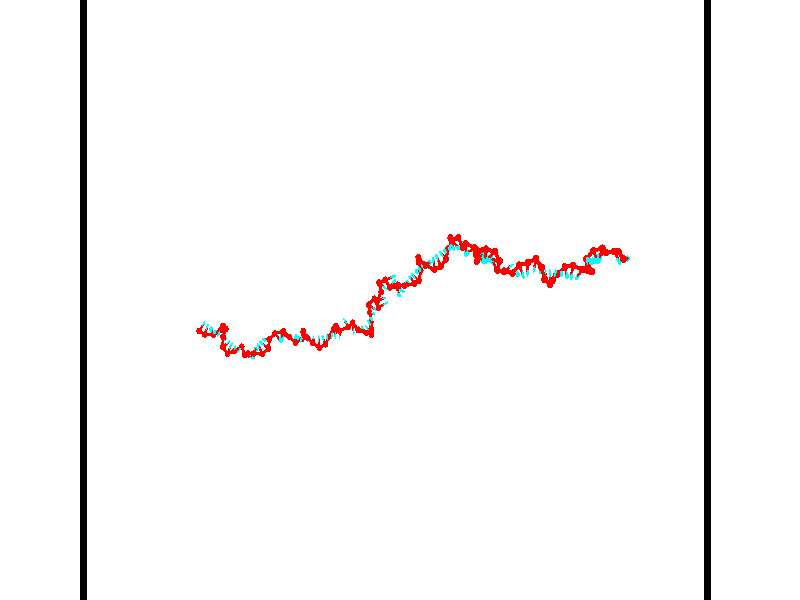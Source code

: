 // switches for output
#declare DRAW_BASES = 1; // possible values are 0, 1; only relevant for DNA ribbons
#declare DRAW_BASES_TYPE = 3; // possible values are 1, 2, 3; only relevant for DNA ribbons
#declare DRAW_FOG = 0; // set to 1 to enable fog

#include "colors.inc"

#include "transforms.inc"
background { rgb <1, 1, 1>}

#default {
   normal{
       ripples 0.25
       frequency 0.20
       turbulence 0.2
       lambda 5
   }
	finish {
		phong 0.1
		phong_size 40.
	}
}

// original window dimensions: 1024x640


// camera settings

camera {
	sky <-0, 1, 0>
	up <-0, 1, 0>
	right 1.6 * <0.99995, 0, 0.00999983>
	location <54.4867, 55, 106.329>
	look_at <55, 55, 55.0001>
	direction <0.513302, 0, -51.3289>
	angle 67.0682
}


# declare cpy_camera_pos = <54.4867, 55, 106.329>;
# if (DRAW_FOG = 1)
fog {
	fog_type 2
	up vnormalize(cpy_camera_pos)
	color rgbt<1,1,1,0.3>
	distance 1e-5
	fog_alt 3e-3
	fog_offset 88
}
# end


// LIGHTS

# declare lum = 6;
global_settings {
	ambient_light rgb lum * <0.05, 0.05, 0.05>
	max_trace_level 15
}# declare cpy_direct_light_amount = 0.25;
light_source
{	1000 * <-0.98995, -1, 1.00995>,
	rgb lum * cpy_direct_light_amount
	parallel
}

light_source
{	1000 * <0.98995, 1, -1.00995>,
	rgb lum * cpy_direct_light_amount
	parallel
}

// strand 0

// nucleotide -1

// particle -1
sphere {
	<36.447014, 52.599957, 50.251656> 0.250000
	pigment { color rgbt <1,0,0,0> }
	no_shadow
}
cylinder {
	<36.591274, 52.883480, 50.009163>,  <36.677830, 53.053593, 49.863667>, 0.100000
	pigment { color rgbt <1,0,0,0> }
	no_shadow
}
cylinder {
	<36.591274, 52.883480, 50.009163>,  <36.447014, 52.599957, 50.251656>, 0.100000
	pigment { color rgbt <1,0,0,0> }
	no_shadow
}

// particle -1
sphere {
	<36.591274, 52.883480, 50.009163> 0.100000
	pigment { color rgbt <1,0,0,0> }
	no_shadow
}
sphere {
	0, 1
	scale<0.080000,0.200000,0.300000>
	matrix <0.898781, -0.437804, 0.022807,
		-0.249245, -0.553097, -0.794960,
		0.360651, 0.708810, -0.606234,
		36.699471, 53.096123, 49.827293>
	pigment { color rgbt <0,1,1,0> }
	no_shadow
}
cylinder {
	<36.748932, 52.301899, 49.591049>,  <36.447014, 52.599957, 50.251656>, 0.130000
	pigment { color rgbt <1,0,0,0> }
	no_shadow
}

// nucleotide -1

// particle -1
sphere {
	<36.748932, 52.301899, 49.591049> 0.250000
	pigment { color rgbt <1,0,0,0> }
	no_shadow
}
cylinder {
	<36.922192, 52.646336, 49.697559>,  <37.026146, 52.852997, 49.761463>, 0.100000
	pigment { color rgbt <1,0,0,0> }
	no_shadow
}
cylinder {
	<36.922192, 52.646336, 49.697559>,  <36.748932, 52.301899, 49.591049>, 0.100000
	pigment { color rgbt <1,0,0,0> }
	no_shadow
}

// particle -1
sphere {
	<36.922192, 52.646336, 49.697559> 0.100000
	pigment { color rgbt <1,0,0,0> }
	no_shadow
}
sphere {
	0, 1
	scale<0.080000,0.200000,0.300000>
	matrix <0.900945, -0.422191, -0.100267,
		0.026078, 0.283327, -0.958669,
		0.433150, 0.861093, 0.266271,
		37.052135, 52.904663, 49.777439>
	pigment { color rgbt <0,1,1,0> }
	no_shadow
}
cylinder {
	<37.493614, 52.257065, 49.296120>,  <36.748932, 52.301899, 49.591049>, 0.130000
	pigment { color rgbt <1,0,0,0> }
	no_shadow
}

// nucleotide -1

// particle -1
sphere {
	<37.493614, 52.257065, 49.296120> 0.250000
	pigment { color rgbt <1,0,0,0> }
	no_shadow
}
cylinder {
	<37.465057, 52.517876, 49.598053>,  <37.447922, 52.674362, 49.779213>, 0.100000
	pigment { color rgbt <1,0,0,0> }
	no_shadow
}
cylinder {
	<37.465057, 52.517876, 49.598053>,  <37.493614, 52.257065, 49.296120>, 0.100000
	pigment { color rgbt <1,0,0,0> }
	no_shadow
}

// particle -1
sphere {
	<37.465057, 52.517876, 49.598053> 0.100000
	pigment { color rgbt <1,0,0,0> }
	no_shadow
}
sphere {
	0, 1
	scale<0.080000,0.200000,0.300000>
	matrix <0.745352, -0.468019, 0.474772,
		0.662837, 0.596509, -0.452574,
		-0.071392, 0.652023, 0.754830,
		37.443638, 52.713482, 49.824501>
	pigment { color rgbt <0,1,1,0> }
	no_shadow
}
cylinder {
	<38.138069, 52.650967, 49.295616>,  <37.493614, 52.257065, 49.296120>, 0.130000
	pigment { color rgbt <1,0,0,0> }
	no_shadow
}

// nucleotide -1

// particle -1
sphere {
	<38.138069, 52.650967, 49.295616> 0.250000
	pigment { color rgbt <1,0,0,0> }
	no_shadow
}
cylinder {
	<37.947014, 52.573681, 49.638435>,  <37.832378, 52.527309, 49.844128>, 0.100000
	pigment { color rgbt <1,0,0,0> }
	no_shadow
}
cylinder {
	<37.947014, 52.573681, 49.638435>,  <38.138069, 52.650967, 49.295616>, 0.100000
	pigment { color rgbt <1,0,0,0> }
	no_shadow
}

// particle -1
sphere {
	<37.947014, 52.573681, 49.638435> 0.100000
	pigment { color rgbt <1,0,0,0> }
	no_shadow
}
sphere {
	0, 1
	scale<0.080000,0.200000,0.300000>
	matrix <0.770585, -0.560675, 0.303057,
		0.421971, 0.805179, 0.416686,
		-0.477640, -0.193211, 0.857047,
		37.803722, 52.515717, 49.895550>
	pigment { color rgbt <0,1,1,0> }
	no_shadow
}
cylinder {
	<38.541531, 52.994343, 49.871754>,  <38.138069, 52.650967, 49.295616>, 0.130000
	pigment { color rgbt <1,0,0,0> }
	no_shadow
}

// nucleotide -1

// particle -1
sphere {
	<38.541531, 52.994343, 49.871754> 0.250000
	pigment { color rgbt <1,0,0,0> }
	no_shadow
}
cylinder {
	<38.345879, 52.651871, 49.938347>,  <38.228489, 52.446388, 49.978302>, 0.100000
	pigment { color rgbt <1,0,0,0> }
	no_shadow
}
cylinder {
	<38.345879, 52.651871, 49.938347>,  <38.541531, 52.994343, 49.871754>, 0.100000
	pigment { color rgbt <1,0,0,0> }
	no_shadow
}

// particle -1
sphere {
	<38.345879, 52.651871, 49.938347> 0.100000
	pigment { color rgbt <1,0,0,0> }
	no_shadow
}
sphere {
	0, 1
	scale<0.080000,0.200000,0.300000>
	matrix <0.865304, -0.452349, 0.215939,
		-0.109572, 0.249683, 0.962108,
		-0.489125, -0.856177, 0.166486,
		38.199142, 52.395020, 49.988293>
	pigment { color rgbt <0,1,1,0> }
	no_shadow
}
cylinder {
	<38.951260, 52.773479, 50.383469>,  <38.541531, 52.994343, 49.871754>, 0.130000
	pigment { color rgbt <1,0,0,0> }
	no_shadow
}

// nucleotide -1

// particle -1
sphere {
	<38.951260, 52.773479, 50.383469> 0.250000
	pigment { color rgbt <1,0,0,0> }
	no_shadow
}
cylinder {
	<38.707924, 52.479691, 50.263149>,  <38.561920, 52.303417, 50.190960>, 0.100000
	pigment { color rgbt <1,0,0,0> }
	no_shadow
}
cylinder {
	<38.707924, 52.479691, 50.263149>,  <38.951260, 52.773479, 50.383469>, 0.100000
	pigment { color rgbt <1,0,0,0> }
	no_shadow
}

// particle -1
sphere {
	<38.707924, 52.479691, 50.263149> 0.100000
	pigment { color rgbt <1,0,0,0> }
	no_shadow
}
sphere {
	0, 1
	scale<0.080000,0.200000,0.300000>
	matrix <0.704701, -0.674202, 0.221017,
		-0.365127, -0.077517, 0.927725,
		-0.608341, -0.734468, -0.300796,
		38.525421, 52.259350, 50.172909>
	pigment { color rgbt <0,1,1,0> }
	no_shadow
}
cylinder {
	<38.823921, 52.190742, 50.839161>,  <38.951260, 52.773479, 50.383469>, 0.130000
	pigment { color rgbt <1,0,0,0> }
	no_shadow
}

// nucleotide -1

// particle -1
sphere {
	<38.823921, 52.190742, 50.839161> 0.250000
	pigment { color rgbt <1,0,0,0> }
	no_shadow
}
cylinder {
	<38.827793, 52.059475, 50.461334>,  <38.830116, 51.980717, 50.234638>, 0.100000
	pigment { color rgbt <1,0,0,0> }
	no_shadow
}
cylinder {
	<38.827793, 52.059475, 50.461334>,  <38.823921, 52.190742, 50.839161>, 0.100000
	pigment { color rgbt <1,0,0,0> }
	no_shadow
}

// particle -1
sphere {
	<38.827793, 52.059475, 50.461334> 0.100000
	pigment { color rgbt <1,0,0,0> }
	no_shadow
}
sphere {
	0, 1
	scale<0.080000,0.200000,0.300000>
	matrix <0.696066, -0.675972, 0.241979,
		-0.717913, -0.659825, 0.221884,
		0.009676, -0.328166, -0.944570,
		38.830696, 51.961025, 50.177963>
	pigment { color rgbt <0,1,1,0> }
	no_shadow
}
cylinder {
	<38.797546, 51.397854, 50.829517>,  <38.823921, 52.190742, 50.839161>, 0.130000
	pigment { color rgbt <1,0,0,0> }
	no_shadow
}

// nucleotide -1

// particle -1
sphere {
	<38.797546, 51.397854, 50.829517> 0.250000
	pigment { color rgbt <1,0,0,0> }
	no_shadow
}
cylinder {
	<38.993652, 51.570992, 50.526920>,  <39.111317, 51.674873, 50.345364>, 0.100000
	pigment { color rgbt <1,0,0,0> }
	no_shadow
}
cylinder {
	<38.993652, 51.570992, 50.526920>,  <38.797546, 51.397854, 50.829517>, 0.100000
	pigment { color rgbt <1,0,0,0> }
	no_shadow
}

// particle -1
sphere {
	<38.993652, 51.570992, 50.526920> 0.100000
	pigment { color rgbt <1,0,0,0> }
	no_shadow
}
sphere {
	0, 1
	scale<0.080000,0.200000,0.300000>
	matrix <0.811796, -0.542683, 0.215595,
		-0.317216, -0.719817, -0.617443,
		0.490265, 0.432848, -0.756493,
		39.140732, 51.700848, 50.299973>
	pigment { color rgbt <0,1,1,0> }
	no_shadow
}
cylinder {
	<39.112305, 50.864029, 50.456478>,  <38.797546, 51.397854, 50.829517>, 0.130000
	pigment { color rgbt <1,0,0,0> }
	no_shadow
}

// nucleotide -1

// particle -1
sphere {
	<39.112305, 50.864029, 50.456478> 0.250000
	pigment { color rgbt <1,0,0,0> }
	no_shadow
}
cylinder {
	<39.294270, 51.220154, 50.448505>,  <39.403446, 51.433830, 50.443722>, 0.100000
	pigment { color rgbt <1,0,0,0> }
	no_shadow
}
cylinder {
	<39.294270, 51.220154, 50.448505>,  <39.112305, 50.864029, 50.456478>, 0.100000
	pigment { color rgbt <1,0,0,0> }
	no_shadow
}

// particle -1
sphere {
	<39.294270, 51.220154, 50.448505> 0.100000
	pigment { color rgbt <1,0,0,0> }
	no_shadow
}
sphere {
	0, 1
	scale<0.080000,0.200000,0.300000>
	matrix <0.885521, -0.449859, 0.116104,
		0.094403, -0.070467, -0.993037,
		0.454908, 0.890315, -0.019932,
		39.430740, 51.487247, 50.442524>
	pigment { color rgbt <0,1,1,0> }
	no_shadow
}
cylinder {
	<39.603390, 51.025761, 49.870228>,  <39.112305, 50.864029, 50.456478>, 0.130000
	pigment { color rgbt <1,0,0,0> }
	no_shadow
}

// nucleotide -1

// particle -1
sphere {
	<39.603390, 51.025761, 49.870228> 0.250000
	pigment { color rgbt <1,0,0,0> }
	no_shadow
}
cylinder {
	<39.723713, 51.212151, 50.203064>,  <39.795906, 51.323986, 50.402767>, 0.100000
	pigment { color rgbt <1,0,0,0> }
	no_shadow
}
cylinder {
	<39.723713, 51.212151, 50.203064>,  <39.603390, 51.025761, 49.870228>, 0.100000
	pigment { color rgbt <1,0,0,0> }
	no_shadow
}

// particle -1
sphere {
	<39.723713, 51.212151, 50.203064> 0.100000
	pigment { color rgbt <1,0,0,0> }
	no_shadow
}
sphere {
	0, 1
	scale<0.080000,0.200000,0.300000>
	matrix <0.903316, -0.419013, -0.091910,
		0.305831, 0.779292, -0.546966,
		0.300810, 0.465975, 0.832094,
		39.813957, 51.351944, 50.452694>
	pigment { color rgbt <0,1,1,0> }
	no_shadow
}
cylinder {
	<40.284237, 51.369293, 49.855934>,  <39.603390, 51.025761, 49.870228>, 0.130000
	pigment { color rgbt <1,0,0,0> }
	no_shadow
}

// nucleotide -1

// particle -1
sphere {
	<40.284237, 51.369293, 49.855934> 0.250000
	pigment { color rgbt <1,0,0,0> }
	no_shadow
}
cylinder {
	<40.228672, 51.225891, 50.225189>,  <40.195332, 51.139851, 50.446743>, 0.100000
	pigment { color rgbt <1,0,0,0> }
	no_shadow
}
cylinder {
	<40.228672, 51.225891, 50.225189>,  <40.284237, 51.369293, 49.855934>, 0.100000
	pigment { color rgbt <1,0,0,0> }
	no_shadow
}

// particle -1
sphere {
	<40.228672, 51.225891, 50.225189> 0.100000
	pigment { color rgbt <1,0,0,0> }
	no_shadow
}
sphere {
	0, 1
	scale<0.080000,0.200000,0.300000>
	matrix <0.756837, -0.639614, -0.134506,
		0.638671, 0.679977, 0.360182,
		-0.138917, -0.358504, 0.923134,
		40.186996, 51.118340, 50.502129>
	pigment { color rgbt <0,1,1,0> }
	no_shadow
}
cylinder {
	<40.585392, 50.718014, 49.975124>,  <40.284237, 51.369293, 49.855934>, 0.130000
	pigment { color rgbt <1,0,0,0> }
	no_shadow
}

// nucleotide -1

// particle -1
sphere {
	<40.585392, 50.718014, 49.975124> 0.250000
	pigment { color rgbt <1,0,0,0> }
	no_shadow
}
cylinder {
	<40.970352, 50.612087, 49.950928>,  <41.201328, 50.548531, 49.936409>, 0.100000
	pigment { color rgbt <1,0,0,0> }
	no_shadow
}
cylinder {
	<40.970352, 50.612087, 49.950928>,  <40.585392, 50.718014, 49.975124>, 0.100000
	pigment { color rgbt <1,0,0,0> }
	no_shadow
}

// particle -1
sphere {
	<40.970352, 50.612087, 49.950928> 0.100000
	pigment { color rgbt <1,0,0,0> }
	no_shadow
}
sphere {
	0, 1
	scale<0.080000,0.200000,0.300000>
	matrix <0.271608, 0.934732, 0.229138,
		-0.004137, -0.236952, 0.971512,
		0.962399, -0.264818, -0.060491,
		41.259071, 50.532642, 49.932781>
	pigment { color rgbt <0,1,1,0> }
	no_shadow
}
cylinder {
	<41.029892, 50.906845, 50.563442>,  <40.585392, 50.718014, 49.975124>, 0.130000
	pigment { color rgbt <1,0,0,0> }
	no_shadow
}

// nucleotide -1

// particle -1
sphere {
	<41.029892, 50.906845, 50.563442> 0.250000
	pigment { color rgbt <1,0,0,0> }
	no_shadow
}
cylinder {
	<41.316223, 50.897732, 50.284283>,  <41.488022, 50.892265, 50.116787>, 0.100000
	pigment { color rgbt <1,0,0,0> }
	no_shadow
}
cylinder {
	<41.316223, 50.897732, 50.284283>,  <41.029892, 50.906845, 50.563442>, 0.100000
	pigment { color rgbt <1,0,0,0> }
	no_shadow
}

// particle -1
sphere {
	<41.316223, 50.897732, 50.284283> 0.100000
	pigment { color rgbt <1,0,0,0> }
	no_shadow
}
sphere {
	0, 1
	scale<0.080000,0.200000,0.300000>
	matrix <0.419242, 0.813298, 0.403463,
		0.558410, -0.581401, 0.591736,
		0.715832, -0.022783, -0.697901,
		41.530972, 50.890896, 50.074913>
	pigment { color rgbt <0,1,1,0> }
	no_shadow
}
cylinder {
	<41.644695, 50.919842, 50.939701>,  <41.029892, 50.906845, 50.563442>, 0.130000
	pigment { color rgbt <1,0,0,0> }
	no_shadow
}

// nucleotide -1

// particle -1
sphere {
	<41.644695, 50.919842, 50.939701> 0.250000
	pigment { color rgbt <1,0,0,0> }
	no_shadow
}
cylinder {
	<41.681450, 51.081226, 50.575554>,  <41.703503, 51.178059, 50.357063>, 0.100000
	pigment { color rgbt <1,0,0,0> }
	no_shadow
}
cylinder {
	<41.681450, 51.081226, 50.575554>,  <41.644695, 50.919842, 50.939701>, 0.100000
	pigment { color rgbt <1,0,0,0> }
	no_shadow
}

// particle -1
sphere {
	<41.681450, 51.081226, 50.575554> 0.100000
	pigment { color rgbt <1,0,0,0> }
	no_shadow
}
sphere {
	0, 1
	scale<0.080000,0.200000,0.300000>
	matrix <0.570487, 0.727996, 0.380218,
		0.816151, -0.554290, -0.163282,
		0.091882, 0.403466, -0.910370,
		41.709015, 51.202267, 50.302444>
	pigment { color rgbt <0,1,1,0> }
	no_shadow
}
cylinder {
	<42.374500, 50.860432, 50.651920>,  <41.644695, 50.919842, 50.939701>, 0.130000
	pigment { color rgbt <1,0,0,0> }
	no_shadow
}

// nucleotide -1

// particle -1
sphere {
	<42.374500, 50.860432, 50.651920> 0.250000
	pigment { color rgbt <1,0,0,0> }
	no_shadow
}
cylinder {
	<42.163548, 51.182705, 50.544033>,  <42.036976, 51.376068, 50.479301>, 0.100000
	pigment { color rgbt <1,0,0,0> }
	no_shadow
}
cylinder {
	<42.163548, 51.182705, 50.544033>,  <42.374500, 50.860432, 50.651920>, 0.100000
	pigment { color rgbt <1,0,0,0> }
	no_shadow
}

// particle -1
sphere {
	<42.163548, 51.182705, 50.544033> 0.100000
	pigment { color rgbt <1,0,0,0> }
	no_shadow
}
sphere {
	0, 1
	scale<0.080000,0.200000,0.300000>
	matrix <0.710249, 0.592279, 0.380462,
		0.466279, 0.009082, -0.884591,
		-0.527380, 0.805682, -0.269716,
		42.005333, 51.424408, 50.463120>
	pigment { color rgbt <0,1,1,0> }
	no_shadow
}
cylinder {
	<42.944420, 51.279690, 50.637169>,  <42.374500, 50.860432, 50.651920>, 0.130000
	pigment { color rgbt <1,0,0,0> }
	no_shadow
}

// nucleotide -1

// particle -1
sphere {
	<42.944420, 51.279690, 50.637169> 0.250000
	pigment { color rgbt <1,0,0,0> }
	no_shadow
}
cylinder {
	<42.610298, 51.499199, 50.650585>,  <42.409824, 51.630905, 50.658634>, 0.100000
	pigment { color rgbt <1,0,0,0> }
	no_shadow
}
cylinder {
	<42.610298, 51.499199, 50.650585>,  <42.944420, 51.279690, 50.637169>, 0.100000
	pigment { color rgbt <1,0,0,0> }
	no_shadow
}

// particle -1
sphere {
	<42.610298, 51.499199, 50.650585> 0.100000
	pigment { color rgbt <1,0,0,0> }
	no_shadow
}
sphere {
	0, 1
	scale<0.080000,0.200000,0.300000>
	matrix <0.531217, 0.789849, 0.306509,
		0.141714, 0.273842, -0.951277,
		-0.835300, 0.548771, 0.033537,
		42.359707, 51.663830, 50.660645>
	pigment { color rgbt <0,1,1,0> }
	no_shadow
}
cylinder {
	<42.912457, 51.952450, 50.134449>,  <42.944420, 51.279690, 50.637169>, 0.130000
	pigment { color rgbt <1,0,0,0> }
	no_shadow
}

// nucleotide -1

// particle -1
sphere {
	<42.912457, 51.952450, 50.134449> 0.250000
	pigment { color rgbt <1,0,0,0> }
	no_shadow
}
cylinder {
	<42.731922, 51.954338, 50.491386>,  <42.623604, 51.955471, 50.705547>, 0.100000
	pigment { color rgbt <1,0,0,0> }
	no_shadow
}
cylinder {
	<42.731922, 51.954338, 50.491386>,  <42.912457, 51.952450, 50.134449>, 0.100000
	pigment { color rgbt <1,0,0,0> }
	no_shadow
}

// particle -1
sphere {
	<42.731922, 51.954338, 50.491386> 0.100000
	pigment { color rgbt <1,0,0,0> }
	no_shadow
}
sphere {
	0, 1
	scale<0.080000,0.200000,0.300000>
	matrix <0.703098, 0.617659, 0.352350,
		-0.549501, 0.786432, -0.282089,
		-0.451334, 0.004720, 0.892343,
		42.596523, 51.955753, 50.759090>
	pigment { color rgbt <0,1,1,0> }
	no_shadow
}
cylinder {
	<43.340927, 52.400322, 49.736328>,  <42.912457, 51.952450, 50.134449>, 0.130000
	pigment { color rgbt <1,0,0,0> }
	no_shadow
}

// nucleotide -1

// particle -1
sphere {
	<43.340927, 52.400322, 49.736328> 0.250000
	pigment { color rgbt <1,0,0,0> }
	no_shadow
}
cylinder {
	<43.610851, 52.108818, 49.689774>,  <43.772804, 51.933918, 49.661842>, 0.100000
	pigment { color rgbt <1,0,0,0> }
	no_shadow
}
cylinder {
	<43.610851, 52.108818, 49.689774>,  <43.340927, 52.400322, 49.736328>, 0.100000
	pigment { color rgbt <1,0,0,0> }
	no_shadow
}

// particle -1
sphere {
	<43.610851, 52.108818, 49.689774> 0.100000
	pigment { color rgbt <1,0,0,0> }
	no_shadow
}
sphere {
	0, 1
	scale<0.080000,0.200000,0.300000>
	matrix <0.169388, 0.306439, -0.936698,
		0.718290, 0.612378, 0.330231,
		0.674809, -0.728758, -0.116383,
		43.813293, 51.890190, 49.654858>
	pigment { color rgbt <0,1,1,0> }
	no_shadow
}
cylinder {
	<44.117455, 52.553932, 49.662754>,  <43.340927, 52.400322, 49.736328>, 0.130000
	pigment { color rgbt <1,0,0,0> }
	no_shadow
}

// nucleotide -1

// particle -1
sphere {
	<44.117455, 52.553932, 49.662754> 0.250000
	pigment { color rgbt <1,0,0,0> }
	no_shadow
}
cylinder {
	<43.981403, 52.250862, 49.439957>,  <43.899773, 52.069019, 49.306278>, 0.100000
	pigment { color rgbt <1,0,0,0> }
	no_shadow
}
cylinder {
	<43.981403, 52.250862, 49.439957>,  <44.117455, 52.553932, 49.662754>, 0.100000
	pigment { color rgbt <1,0,0,0> }
	no_shadow
}

// particle -1
sphere {
	<43.981403, 52.250862, 49.439957> 0.100000
	pigment { color rgbt <1,0,0,0> }
	no_shadow
}
sphere {
	0, 1
	scale<0.080000,0.200000,0.300000>
	matrix <0.223089, 0.510390, -0.830502,
		0.913535, -0.406735, -0.004569,
		-0.340126, -0.757673, -0.556997,
		43.879364, 52.023560, 49.272858>
	pigment { color rgbt <0,1,1,0> }
	no_shadow
}
cylinder {
	<44.618263, 52.063919, 49.163548>,  <44.117455, 52.553932, 49.662754>, 0.130000
	pigment { color rgbt <1,0,0,0> }
	no_shadow
}

// nucleotide -1

// particle -1
sphere {
	<44.618263, 52.063919, 49.163548> 0.250000
	pigment { color rgbt <1,0,0,0> }
	no_shadow
}
cylinder {
	<44.249226, 52.159348, 49.042282>,  <44.027805, 52.216606, 48.969521>, 0.100000
	pigment { color rgbt <1,0,0,0> }
	no_shadow
}
cylinder {
	<44.249226, 52.159348, 49.042282>,  <44.618263, 52.063919, 49.163548>, 0.100000
	pigment { color rgbt <1,0,0,0> }
	no_shadow
}

// particle -1
sphere {
	<44.249226, 52.159348, 49.042282> 0.100000
	pigment { color rgbt <1,0,0,0> }
	no_shadow
}
sphere {
	0, 1
	scale<0.080000,0.200000,0.300000>
	matrix <0.383161, 0.475216, -0.792059,
		-0.044896, -0.846907, -0.529842,
		-0.922590, 0.238575, -0.303167,
		43.972450, 52.230919, 48.951332>
	pigment { color rgbt <0,1,1,0> }
	no_shadow
}
cylinder {
	<45.196873, 51.625793, 49.365753>,  <44.618263, 52.063919, 49.163548>, 0.130000
	pigment { color rgbt <1,0,0,0> }
	no_shadow
}

// nucleotide -1

// particle -1
sphere {
	<45.196873, 51.625793, 49.365753> 0.250000
	pigment { color rgbt <1,0,0,0> }
	no_shadow
}
cylinder {
	<45.260303, 51.923790, 49.624935>,  <45.298363, 52.102589, 49.780445>, 0.100000
	pigment { color rgbt <1,0,0,0> }
	no_shadow
}
cylinder {
	<45.260303, 51.923790, 49.624935>,  <45.196873, 51.625793, 49.365753>, 0.100000
	pigment { color rgbt <1,0,0,0> }
	no_shadow
}

// particle -1
sphere {
	<45.260303, 51.923790, 49.624935> 0.100000
	pigment { color rgbt <1,0,0,0> }
	no_shadow
}
sphere {
	0, 1
	scale<0.080000,0.200000,0.300000>
	matrix <0.732793, -0.528624, 0.428451,
		0.661715, 0.406873, -0.629751,
		0.158577, 0.744990, 0.647953,
		45.307877, 52.147285, 49.819321>
	pigment { color rgbt <0,1,1,0> }
	no_shadow
}
cylinder {
	<45.817295, 51.917240, 49.367573>,  <45.196873, 51.625793, 49.365753>, 0.130000
	pigment { color rgbt <1,0,0,0> }
	no_shadow
}

// nucleotide -1

// particle -1
sphere {
	<45.817295, 51.917240, 49.367573> 0.250000
	pigment { color rgbt <1,0,0,0> }
	no_shadow
}
cylinder {
	<45.679222, 51.992603, 49.735344>,  <45.596378, 52.037823, 49.956009>, 0.100000
	pigment { color rgbt <1,0,0,0> }
	no_shadow
}
cylinder {
	<45.679222, 51.992603, 49.735344>,  <45.817295, 51.917240, 49.367573>, 0.100000
	pigment { color rgbt <1,0,0,0> }
	no_shadow
}

// particle -1
sphere {
	<45.679222, 51.992603, 49.735344> 0.100000
	pigment { color rgbt <1,0,0,0> }
	no_shadow
}
sphere {
	0, 1
	scale<0.080000,0.200000,0.300000>
	matrix <0.852335, -0.347186, 0.391136,
		0.392907, 0.918675, -0.040745,
		-0.345181, 0.188408, 0.919431,
		45.575668, 52.049126, 50.011173>
	pigment { color rgbt <0,1,1,0> }
	no_shadow
}
cylinder {
	<46.022533, 52.604794, 49.825077>,  <45.817295, 51.917240, 49.367573>, 0.130000
	pigment { color rgbt <1,0,0,0> }
	no_shadow
}

// nucleotide -1

// particle -1
sphere {
	<46.022533, 52.604794, 49.825077> 0.250000
	pigment { color rgbt <1,0,0,0> }
	no_shadow
}
cylinder {
	<45.947903, 52.258518, 50.010880>,  <45.903122, 52.050755, 50.122360>, 0.100000
	pigment { color rgbt <1,0,0,0> }
	no_shadow
}
cylinder {
	<45.947903, 52.258518, 50.010880>,  <46.022533, 52.604794, 49.825077>, 0.100000
	pigment { color rgbt <1,0,0,0> }
	no_shadow
}

// particle -1
sphere {
	<45.947903, 52.258518, 50.010880> 0.100000
	pigment { color rgbt <1,0,0,0> }
	no_shadow
}
sphere {
	0, 1
	scale<0.080000,0.200000,0.300000>
	matrix <0.976229, -0.110290, 0.186581,
		-0.110290, 0.488280, 0.865690,
		-0.186581, -0.865690, 0.464510,
		45.891930, 51.998810, 50.150234>
	pigment { color rgbt <0,1,1,0> }
	no_shadow
}
cylinder {
	<46.117695, 52.532932, 50.659115>,  <46.022533, 52.604794, 49.825077>, 0.130000
	pigment { color rgbt <1,0,0,0> }
	no_shadow
}

// nucleotide -1

// particle -1
sphere {
	<46.117695, 52.532932, 50.659115> 0.250000
	pigment { color rgbt <1,0,0,0> }
	no_shadow
}
cylinder {
	<46.253071, 52.245037, 50.416649>,  <46.334297, 52.072300, 50.271168>, 0.100000
	pigment { color rgbt <1,0,0,0> }
	no_shadow
}
cylinder {
	<46.253071, 52.245037, 50.416649>,  <46.117695, 52.532932, 50.659115>, 0.100000
	pigment { color rgbt <1,0,0,0> }
	no_shadow
}

// particle -1
sphere {
	<46.253071, 52.245037, 50.416649> 0.100000
	pigment { color rgbt <1,0,0,0> }
	no_shadow
}
sphere {
	0, 1
	scale<0.080000,0.200000,0.300000>
	matrix <0.940981, 0.256119, 0.221264,
		-0.004000, -0.645278, 0.763938,
		0.338435, -0.719736, -0.606170,
		46.354603, 52.029118, 50.234798>
	pigment { color rgbt <0,1,1,0> }
	no_shadow
}
cylinder {
	<46.526890, 52.148010, 51.068493>,  <46.117695, 52.532932, 50.659115>, 0.130000
	pigment { color rgbt <1,0,0,0> }
	no_shadow
}

// nucleotide -1

// particle -1
sphere {
	<46.526890, 52.148010, 51.068493> 0.250000
	pigment { color rgbt <1,0,0,0> }
	no_shadow
}
cylinder {
	<46.627052, 52.051014, 50.693581>,  <46.687149, 51.992817, 50.468632>, 0.100000
	pigment { color rgbt <1,0,0,0> }
	no_shadow
}
cylinder {
	<46.627052, 52.051014, 50.693581>,  <46.526890, 52.148010, 51.068493>, 0.100000
	pigment { color rgbt <1,0,0,0> }
	no_shadow
}

// particle -1
sphere {
	<46.627052, 52.051014, 50.693581> 0.100000
	pigment { color rgbt <1,0,0,0> }
	no_shadow
}
sphere {
	0, 1
	scale<0.080000,0.200000,0.300000>
	matrix <0.956770, 0.209923, 0.201306,
		0.147942, -0.947169, 0.284576,
		0.250410, -0.242492, -0.937279,
		46.702175, 51.978268, 50.412395>
	pigment { color rgbt <0,1,1,0> }
	no_shadow
}
cylinder {
	<47.062145, 51.744946, 51.185295>,  <46.526890, 52.148010, 51.068493>, 0.130000
	pigment { color rgbt <1,0,0,0> }
	no_shadow
}

// nucleotide -1

// particle -1
sphere {
	<47.062145, 51.744946, 51.185295> 0.250000
	pigment { color rgbt <1,0,0,0> }
	no_shadow
}
cylinder {
	<47.062756, 51.892506, 50.813507>,  <47.063122, 51.981041, 50.590435>, 0.100000
	pigment { color rgbt <1,0,0,0> }
	no_shadow
}
cylinder {
	<47.062756, 51.892506, 50.813507>,  <47.062145, 51.744946, 51.185295>, 0.100000
	pigment { color rgbt <1,0,0,0> }
	no_shadow
}

// particle -1
sphere {
	<47.062756, 51.892506, 50.813507> 0.100000
	pigment { color rgbt <1,0,0,0> }
	no_shadow
}
sphere {
	0, 1
	scale<0.080000,0.200000,0.300000>
	matrix <0.984028, 0.164897, 0.067065,
		0.178007, -0.914727, -0.362752,
		0.001530, 0.368896, -0.929469,
		47.063213, 52.003174, 50.534668>
	pigment { color rgbt <0,1,1,0> }
	no_shadow
}
cylinder {
	<47.635773, 51.343491, 50.851738>,  <47.062145, 51.744946, 51.185295>, 0.130000
	pigment { color rgbt <1,0,0,0> }
	no_shadow
}

// nucleotide -1

// particle -1
sphere {
	<47.635773, 51.343491, 50.851738> 0.250000
	pigment { color rgbt <1,0,0,0> }
	no_shadow
}
cylinder {
	<47.589211, 51.726082, 50.744713>,  <47.561272, 51.955639, 50.680496>, 0.100000
	pigment { color rgbt <1,0,0,0> }
	no_shadow
}
cylinder {
	<47.589211, 51.726082, 50.744713>,  <47.635773, 51.343491, 50.851738>, 0.100000
	pigment { color rgbt <1,0,0,0> }
	no_shadow
}

// particle -1
sphere {
	<47.589211, 51.726082, 50.744713> 0.100000
	pigment { color rgbt <1,0,0,0> }
	no_shadow
}
sphere {
	0, 1
	scale<0.080000,0.200000,0.300000>
	matrix <0.973993, 0.162660, 0.157733,
		0.194391, -0.242246, -0.950541,
		-0.116405, 0.956482, -0.267565,
		47.554291, 52.013027, 50.664444>
	pigment { color rgbt <0,1,1,0> }
	no_shadow
}
cylinder {
	<48.153278, 51.572487, 50.266113>,  <47.635773, 51.343491, 50.851738>, 0.130000
	pigment { color rgbt <1,0,0,0> }
	no_shadow
}

// nucleotide -1

// particle -1
sphere {
	<48.153278, 51.572487, 50.266113> 0.250000
	pigment { color rgbt <1,0,0,0> }
	no_shadow
}
cylinder {
	<48.036774, 51.862141, 50.516167>,  <47.966869, 52.035934, 50.666199>, 0.100000
	pigment { color rgbt <1,0,0,0> }
	no_shadow
}
cylinder {
	<48.036774, 51.862141, 50.516167>,  <48.153278, 51.572487, 50.266113>, 0.100000
	pigment { color rgbt <1,0,0,0> }
	no_shadow
}

// particle -1
sphere {
	<48.036774, 51.862141, 50.516167> 0.100000
	pigment { color rgbt <1,0,0,0> }
	no_shadow
}
sphere {
	0, 1
	scale<0.080000,0.200000,0.300000>
	matrix <0.955304, 0.185608, 0.230096,
		0.050590, 0.664213, -0.745829,
		-0.291265, 0.724134, 0.625135,
		47.949394, 52.079380, 50.703709>
	pigment { color rgbt <0,1,1,0> }
	no_shadow
}
cylinder {
	<48.415916, 52.147465, 50.012928>,  <48.153278, 51.572487, 50.266113>, 0.130000
	pigment { color rgbt <1,0,0,0> }
	no_shadow
}

// nucleotide -1

// particle -1
sphere {
	<48.415916, 52.147465, 50.012928> 0.250000
	pigment { color rgbt <1,0,0,0> }
	no_shadow
}
cylinder {
	<48.375084, 52.155434, 50.410759>,  <48.350586, 52.160213, 50.649456>, 0.100000
	pigment { color rgbt <1,0,0,0> }
	no_shadow
}
cylinder {
	<48.375084, 52.155434, 50.410759>,  <48.415916, 52.147465, 50.012928>, 0.100000
	pigment { color rgbt <1,0,0,0> }
	no_shadow
}

// particle -1
sphere {
	<48.375084, 52.155434, 50.410759> 0.100000
	pigment { color rgbt <1,0,0,0> }
	no_shadow
}
sphere {
	0, 1
	scale<0.080000,0.200000,0.300000>
	matrix <0.976794, 0.191247, 0.096424,
		-0.188289, 0.981340, -0.038983,
		-0.102080, 0.019923, 0.994577,
		48.344460, 52.161411, 50.709133>
	pigment { color rgbt <0,1,1,0> }
	no_shadow
}
cylinder {
	<48.857845, 52.762959, 50.184223>,  <48.415916, 52.147465, 50.012928>, 0.130000
	pigment { color rgbt <1,0,0,0> }
	no_shadow
}

// nucleotide -1

// particle -1
sphere {
	<48.857845, 52.762959, 50.184223> 0.250000
	pigment { color rgbt <1,0,0,0> }
	no_shadow
}
cylinder {
	<48.800194, 52.491615, 50.472404>,  <48.765602, 52.328808, 50.645313>, 0.100000
	pigment { color rgbt <1,0,0,0> }
	no_shadow
}
cylinder {
	<48.800194, 52.491615, 50.472404>,  <48.857845, 52.762959, 50.184223>, 0.100000
	pigment { color rgbt <1,0,0,0> }
	no_shadow
}

// particle -1
sphere {
	<48.800194, 52.491615, 50.472404> 0.100000
	pigment { color rgbt <1,0,0,0> }
	no_shadow
}
sphere {
	0, 1
	scale<0.080000,0.200000,0.300000>
	matrix <0.987925, -0.056830, 0.144133,
		-0.056830, 0.732529, 0.678359,
		-0.144133, -0.678359, 0.720454,
		48.756954, 52.288109, 50.688541>
	pigment { color rgbt <0,1,1,0> }
	no_shadow
}
cylinder {
	<49.150177, 53.029202, 50.813339>,  <48.857845, 52.762959, 50.184223>, 0.130000
	pigment { color rgbt <1,0,0,0> }
	no_shadow
}

// nucleotide -1

// particle -1
sphere {
	<49.150177, 53.029202, 50.813339> 0.250000
	pigment { color rgbt <1,0,0,0> }
	no_shadow
}
cylinder {
	<49.126175, 52.629921, 50.813438>,  <49.111774, 52.390354, 50.813496>, 0.100000
	pigment { color rgbt <1,0,0,0> }
	no_shadow
}
cylinder {
	<49.126175, 52.629921, 50.813438>,  <49.150177, 53.029202, 50.813339>, 0.100000
	pigment { color rgbt <1,0,0,0> }
	no_shadow
}

// particle -1
sphere {
	<49.126175, 52.629921, 50.813438> 0.100000
	pigment { color rgbt <1,0,0,0> }
	no_shadow
}
sphere {
	0, 1
	scale<0.080000,0.200000,0.300000>
	matrix <0.991875, -0.059600, 0.112392,
		-0.112175, 0.006989, 0.993664,
		-0.060008, -0.998198, 0.000246,
		49.108173, 52.330463, 50.813511>
	pigment { color rgbt <0,1,1,0> }
	no_shadow
}
cylinder {
	<49.530819, 52.679207, 51.372623>,  <49.150177, 53.029202, 50.813339>, 0.130000
	pigment { color rgbt <1,0,0,0> }
	no_shadow
}

// nucleotide -1

// particle -1
sphere {
	<49.530819, 52.679207, 51.372623> 0.250000
	pigment { color rgbt <1,0,0,0> }
	no_shadow
}
cylinder {
	<49.509552, 52.445656, 51.048584>,  <49.496792, 52.305527, 50.854160>, 0.100000
	pigment { color rgbt <1,0,0,0> }
	no_shadow
}
cylinder {
	<49.509552, 52.445656, 51.048584>,  <49.530819, 52.679207, 51.372623>, 0.100000
	pigment { color rgbt <1,0,0,0> }
	no_shadow
}

// particle -1
sphere {
	<49.509552, 52.445656, 51.048584> 0.100000
	pigment { color rgbt <1,0,0,0> }
	no_shadow
}
sphere {
	0, 1
	scale<0.080000,0.200000,0.300000>
	matrix <0.998500, -0.041668, -0.035506,
		-0.013024, -0.810773, 0.585216,
		-0.053172, -0.583876, -0.810099,
		49.493599, 52.270493, 50.805553>
	pigment { color rgbt <0,1,1,0> }
	no_shadow
}
cylinder {
	<50.331566, 52.953362, 51.536221>,  <49.530819, 52.679207, 51.372623>, 0.130000
	pigment { color rgbt <1,0,0,0> }
	no_shadow
}

// nucleotide -1

// particle -1
sphere {
	<50.331566, 52.953362, 51.536221> 0.250000
	pigment { color rgbt <1,0,0,0> }
	no_shadow
}
cylinder {
	<50.190968, 53.220619, 51.798531>,  <50.106609, 53.380974, 51.955917>, 0.100000
	pigment { color rgbt <1,0,0,0> }
	no_shadow
}
cylinder {
	<50.190968, 53.220619, 51.798531>,  <50.331566, 52.953362, 51.536221>, 0.100000
	pigment { color rgbt <1,0,0,0> }
	no_shadow
}

// particle -1
sphere {
	<50.190968, 53.220619, 51.798531> 0.100000
	pigment { color rgbt <1,0,0,0> }
	no_shadow
}
sphere {
	0, 1
	scale<0.080000,0.200000,0.300000>
	matrix <-0.856028, -0.512976, 0.063813,
		0.379031, -0.538929, 0.752257,
		-0.351499, 0.668140, 0.655773,
		50.085518, 53.421062, 51.995262>
	pigment { color rgbt <0,1,1,0> }
	no_shadow
}
cylinder {
	<50.771694, 53.296509, 52.020424>,  <50.331566, 52.953362, 51.536221>, 0.130000
	pigment { color rgbt <1,0,0,0> }
	no_shadow
}

// nucleotide -1

// particle -1
sphere {
	<50.771694, 53.296509, 52.020424> 0.250000
	pigment { color rgbt <1,0,0,0> }
	no_shadow
}
cylinder {
	<50.804710, 52.931660, 51.859814>,  <50.824520, 52.712749, 51.763447>, 0.100000
	pigment { color rgbt <1,0,0,0> }
	no_shadow
}
cylinder {
	<50.804710, 52.931660, 51.859814>,  <50.771694, 53.296509, 52.020424>, 0.100000
	pigment { color rgbt <1,0,0,0> }
	no_shadow
}

// particle -1
sphere {
	<50.804710, 52.931660, 51.859814> 0.100000
	pigment { color rgbt <1,0,0,0> }
	no_shadow
}
sphere {
	0, 1
	scale<0.080000,0.200000,0.300000>
	matrix <0.972205, 0.162274, -0.168775,
		0.219100, -0.376429, 0.900164,
		0.082541, -0.912123, -0.401521,
		50.829472, 52.658024, 51.739357>
	pigment { color rgbt <0,1,1,0> }
	no_shadow
}
cylinder {
	<51.271862, 52.776703, 52.269073>,  <50.771694, 53.296509, 52.020424>, 0.130000
	pigment { color rgbt <1,0,0,0> }
	no_shadow
}

// nucleotide -1

// particle -1
sphere {
	<51.271862, 52.776703, 52.269073> 0.250000
	pigment { color rgbt <1,0,0,0> }
	no_shadow
}
cylinder {
	<51.252148, 52.771152, 51.869598>,  <51.240318, 52.767822, 51.629913>, 0.100000
	pigment { color rgbt <1,0,0,0> }
	no_shadow
}
cylinder {
	<51.252148, 52.771152, 51.869598>,  <51.271862, 52.776703, 52.269073>, 0.100000
	pigment { color rgbt <1,0,0,0> }
	no_shadow
}

// particle -1
sphere {
	<51.252148, 52.771152, 51.869598> 0.100000
	pigment { color rgbt <1,0,0,0> }
	no_shadow
}
sphere {
	0, 1
	scale<0.080000,0.200000,0.300000>
	matrix <0.933770, 0.354222, -0.051002,
		0.354464, -0.935058, -0.004514,
		-0.049289, -0.013863, -0.998688,
		51.237362, 52.766991, 51.569992>
	pigment { color rgbt <0,1,1,0> }
	no_shadow
}
cylinder {
	<51.999908, 52.535080, 52.066891>,  <51.271862, 52.776703, 52.269073>, 0.130000
	pigment { color rgbt <1,0,0,0> }
	no_shadow
}

// nucleotide -1

// particle -1
sphere {
	<51.999908, 52.535080, 52.066891> 0.250000
	pigment { color rgbt <1,0,0,0> }
	no_shadow
}
cylinder {
	<51.797569, 52.713264, 51.771408>,  <51.676167, 52.820175, 51.594120>, 0.100000
	pigment { color rgbt <1,0,0,0> }
	no_shadow
}
cylinder {
	<51.797569, 52.713264, 51.771408>,  <51.999908, 52.535080, 52.066891>, 0.100000
	pigment { color rgbt <1,0,0,0> }
	no_shadow
}

// particle -1
sphere {
	<51.797569, 52.713264, 51.771408> 0.100000
	pigment { color rgbt <1,0,0,0> }
	no_shadow
}
sphere {
	0, 1
	scale<0.080000,0.200000,0.300000>
	matrix <0.854041, 0.379116, -0.356209,
		0.121379, -0.811072, -0.572214,
		-0.505847, 0.445458, -0.738706,
		51.645817, 52.846901, 51.549797>
	pigment { color rgbt <0,1,1,0> }
	no_shadow
}
cylinder {
	<52.461815, 52.385960, 51.606922>,  <51.999908, 52.535080, 52.066891>, 0.130000
	pigment { color rgbt <1,0,0,0> }
	no_shadow
}

// nucleotide -1

// particle -1
sphere {
	<52.461815, 52.385960, 51.606922> 0.250000
	pigment { color rgbt <1,0,0,0> }
	no_shadow
}
cylinder {
	<52.205383, 52.689323, 51.559875>,  <52.051525, 52.871342, 51.531647>, 0.100000
	pigment { color rgbt <1,0,0,0> }
	no_shadow
}
cylinder {
	<52.205383, 52.689323, 51.559875>,  <52.461815, 52.385960, 51.606922>, 0.100000
	pigment { color rgbt <1,0,0,0> }
	no_shadow
}

// particle -1
sphere {
	<52.205383, 52.689323, 51.559875> 0.100000
	pigment { color rgbt <1,0,0,0> }
	no_shadow
}
sphere {
	0, 1
	scale<0.080000,0.200000,0.300000>
	matrix <0.764734, 0.618293, -0.181370,
		-0.064831, -0.206219, -0.976356,
		-0.641076, 0.758411, -0.117618,
		52.013062, 52.916847, 51.524590>
	pigment { color rgbt <0,1,1,0> }
	no_shadow
}
cylinder {
	<52.441334, 52.759979, 50.970184>,  <52.461815, 52.385960, 51.606922>, 0.130000
	pigment { color rgbt <1,0,0,0> }
	no_shadow
}

// nucleotide -1

// particle -1
sphere {
	<52.441334, 52.759979, 50.970184> 0.250000
	pigment { color rgbt <1,0,0,0> }
	no_shadow
}
cylinder {
	<52.317364, 53.051453, 51.214466>,  <52.242981, 53.226337, 51.361034>, 0.100000
	pigment { color rgbt <1,0,0,0> }
	no_shadow
}
cylinder {
	<52.317364, 53.051453, 51.214466>,  <52.441334, 52.759979, 50.970184>, 0.100000
	pigment { color rgbt <1,0,0,0> }
	no_shadow
}

// particle -1
sphere {
	<52.317364, 53.051453, 51.214466> 0.100000
	pigment { color rgbt <1,0,0,0> }
	no_shadow
}
sphere {
	0, 1
	scale<0.080000,0.200000,0.300000>
	matrix <0.670356, 0.622983, -0.403132,
		-0.674217, 0.284450, -0.681557,
		-0.309928, 0.728684, 0.610708,
		52.224384, 53.270058, 51.397678>
	pigment { color rgbt <0,1,1,0> }
	no_shadow
}
cylinder {
	<52.348999, 53.305584, 50.521156>,  <52.441334, 52.759979, 50.970184>, 0.130000
	pigment { color rgbt <1,0,0,0> }
	no_shadow
}

// nucleotide -1

// particle -1
sphere {
	<52.348999, 53.305584, 50.521156> 0.250000
	pigment { color rgbt <1,0,0,0> }
	no_shadow
}
cylinder {
	<52.378727, 53.447639, 50.893898>,  <52.396564, 53.532871, 51.117542>, 0.100000
	pigment { color rgbt <1,0,0,0> }
	no_shadow
}
cylinder {
	<52.378727, 53.447639, 50.893898>,  <52.348999, 53.305584, 50.521156>, 0.100000
	pigment { color rgbt <1,0,0,0> }
	no_shadow
}

// particle -1
sphere {
	<52.378727, 53.447639, 50.893898> 0.100000
	pigment { color rgbt <1,0,0,0> }
	no_shadow
}
sphere {
	0, 1
	scale<0.080000,0.200000,0.300000>
	matrix <0.522258, 0.782185, -0.339754,
		-0.849543, 0.511920, -0.127341,
		0.074323, 0.355140, 0.931854,
		52.401024, 53.554180, 51.173454>
	pigment { color rgbt <0,1,1,0> }
	no_shadow
}
cylinder {
	<52.255703, 54.041237, 50.494141>,  <52.348999, 53.305584, 50.521156>, 0.130000
	pigment { color rgbt <1,0,0,0> }
	no_shadow
}

// nucleotide -1

// particle -1
sphere {
	<52.255703, 54.041237, 50.494141> 0.250000
	pigment { color rgbt <1,0,0,0> }
	no_shadow
}
cylinder {
	<52.453239, 53.989876, 50.838150>,  <52.571762, 53.959061, 51.044556>, 0.100000
	pigment { color rgbt <1,0,0,0> }
	no_shadow
}
cylinder {
	<52.453239, 53.989876, 50.838150>,  <52.255703, 54.041237, 50.494141>, 0.100000
	pigment { color rgbt <1,0,0,0> }
	no_shadow
}

// particle -1
sphere {
	<52.453239, 53.989876, 50.838150> 0.100000
	pigment { color rgbt <1,0,0,0> }
	no_shadow
}
sphere {
	0, 1
	scale<0.080000,0.200000,0.300000>
	matrix <0.610564, 0.755419, -0.237812,
		-0.619140, 0.642538, 0.451453,
		0.493840, -0.128402, 0.860020,
		52.601391, 53.951355, 51.096157>
	pigment { color rgbt <0,1,1,0> }
	no_shadow
}
cylinder {
	<52.169338, 54.642471, 51.136417>,  <52.255703, 54.041237, 50.494141>, 0.130000
	pigment { color rgbt <1,0,0,0> }
	no_shadow
}

// nucleotide -1

// particle -1
sphere {
	<52.169338, 54.642471, 51.136417> 0.250000
	pigment { color rgbt <1,0,0,0> }
	no_shadow
}
cylinder {
	<52.504162, 54.441658, 51.049423>,  <52.705055, 54.321171, 50.997227>, 0.100000
	pigment { color rgbt <1,0,0,0> }
	no_shadow
}
cylinder {
	<52.504162, 54.441658, 51.049423>,  <52.169338, 54.642471, 51.136417>, 0.100000
	pigment { color rgbt <1,0,0,0> }
	no_shadow
}

// particle -1
sphere {
	<52.504162, 54.441658, 51.049423> 0.100000
	pigment { color rgbt <1,0,0,0> }
	no_shadow
}
sphere {
	0, 1
	scale<0.080000,0.200000,0.300000>
	matrix <0.437853, 0.853043, -0.283908,
		0.328055, 0.142421, 0.933861,
		0.837058, -0.502031, -0.217485,
		52.755280, 54.291050, 50.984177>
	pigment { color rgbt <0,1,1,0> }
	no_shadow
}
cylinder {
	<52.693604, 55.100101, 51.297142>,  <52.169338, 54.642471, 51.136417>, 0.130000
	pigment { color rgbt <1,0,0,0> }
	no_shadow
}

// nucleotide -1

// particle -1
sphere {
	<52.693604, 55.100101, 51.297142> 0.250000
	pigment { color rgbt <1,0,0,0> }
	no_shadow
}
cylinder {
	<52.842884, 54.849247, 51.023666>,  <52.932453, 54.698734, 50.859581>, 0.100000
	pigment { color rgbt <1,0,0,0> }
	no_shadow
}
cylinder {
	<52.842884, 54.849247, 51.023666>,  <52.693604, 55.100101, 51.297142>, 0.100000
	pigment { color rgbt <1,0,0,0> }
	no_shadow
}

// particle -1
sphere {
	<52.842884, 54.849247, 51.023666> 0.100000
	pigment { color rgbt <1,0,0,0> }
	no_shadow
}
sphere {
	0, 1
	scale<0.080000,0.200000,0.300000>
	matrix <0.470545, 0.763059, -0.443089,
		0.799568, -0.156344, 0.579868,
		0.373200, -0.627134, -0.683685,
		52.954845, 54.661106, 50.818562>
	pigment { color rgbt <0,1,1,0> }
	no_shadow
}
cylinder {
	<53.074593, 54.401932, 51.437374>,  <52.693604, 55.100101, 51.297142>, 0.130000
	pigment { color rgbt <1,0,0,0> }
	no_shadow
}

// nucleotide -1

// particle -1
sphere {
	<53.074593, 54.401932, 51.437374> 0.250000
	pigment { color rgbt <1,0,0,0> }
	no_shadow
}
cylinder {
	<53.426281, 54.589844, 51.469067>,  <53.637295, 54.702591, 51.488083>, 0.100000
	pigment { color rgbt <1,0,0,0> }
	no_shadow
}
cylinder {
	<53.426281, 54.589844, 51.469067>,  <53.074593, 54.401932, 51.437374>, 0.100000
	pigment { color rgbt <1,0,0,0> }
	no_shadow
}

// particle -1
sphere {
	<53.426281, 54.589844, 51.469067> 0.100000
	pigment { color rgbt <1,0,0,0> }
	no_shadow
}
sphere {
	0, 1
	scale<0.080000,0.200000,0.300000>
	matrix <-0.467388, 0.882772, -0.047558,
		-0.092285, 0.004782, 0.995721,
		0.879222, 0.469777, 0.079232,
		53.690048, 54.730778, 51.492836>
	pigment { color rgbt <0,1,1,0> }
	no_shadow
}
cylinder {
	<52.991154, 54.950386, 51.986454>,  <53.074593, 54.401932, 51.437374>, 0.130000
	pigment { color rgbt <1,0,0,0> }
	no_shadow
}

// nucleotide -1

// particle -1
sphere {
	<52.991154, 54.950386, 51.986454> 0.250000
	pigment { color rgbt <1,0,0,0> }
	no_shadow
}
cylinder {
	<53.297951, 55.044102, 51.747513>,  <53.482029, 55.100330, 51.604149>, 0.100000
	pigment { color rgbt <1,0,0,0> }
	no_shadow
}
cylinder {
	<53.297951, 55.044102, 51.747513>,  <52.991154, 54.950386, 51.986454>, 0.100000
	pigment { color rgbt <1,0,0,0> }
	no_shadow
}

// particle -1
sphere {
	<53.297951, 55.044102, 51.747513> 0.100000
	pigment { color rgbt <1,0,0,0> }
	no_shadow
}
sphere {
	0, 1
	scale<0.080000,0.200000,0.300000>
	matrix <-0.323183, 0.945303, -0.044210,
		0.554319, 0.226962, 0.800761,
		0.766996, 0.234287, -0.597350,
		53.528049, 55.114388, 51.568306>
	pigment { color rgbt <0,1,1,0> }
	no_shadow
}
cylinder {
	<53.338650, 55.595909, 52.279327>,  <52.991154, 54.950386, 51.986454>, 0.130000
	pigment { color rgbt <1,0,0,0> }
	no_shadow
}

// nucleotide -1

// particle -1
sphere {
	<53.338650, 55.595909, 52.279327> 0.250000
	pigment { color rgbt <1,0,0,0> }
	no_shadow
}
cylinder {
	<53.345757, 55.554207, 51.881569>,  <53.350021, 55.529186, 51.642914>, 0.100000
	pigment { color rgbt <1,0,0,0> }
	no_shadow
}
cylinder {
	<53.345757, 55.554207, 51.881569>,  <53.338650, 55.595909, 52.279327>, 0.100000
	pigment { color rgbt <1,0,0,0> }
	no_shadow
}

// particle -1
sphere {
	<53.345757, 55.554207, 51.881569> 0.100000
	pigment { color rgbt <1,0,0,0> }
	no_shadow
}
sphere {
	0, 1
	scale<0.080000,0.200000,0.300000>
	matrix <-0.411849, 0.905492, -0.102297,
		0.911079, 0.411357, -0.026848,
		0.017770, -0.104258, -0.994392,
		53.351086, 55.522930, 51.583252>
	pigment { color rgbt <0,1,1,0> }
	no_shadow
}
cylinder {
	<53.147720, 56.281006, 52.401653>,  <53.338650, 55.595909, 52.279327>, 0.130000
	pigment { color rgbt <1,0,0,0> }
	no_shadow
}

// nucleotide -1

// particle -1
sphere {
	<53.147720, 56.281006, 52.401653> 0.250000
	pigment { color rgbt <1,0,0,0> }
	no_shadow
}
cylinder {
	<53.449986, 56.069359, 52.556061>,  <53.631344, 55.942371, 52.648705>, 0.100000
	pigment { color rgbt <1,0,0,0> }
	no_shadow
}
cylinder {
	<53.449986, 56.069359, 52.556061>,  <53.147720, 56.281006, 52.401653>, 0.100000
	pigment { color rgbt <1,0,0,0> }
	no_shadow
}

// particle -1
sphere {
	<53.449986, 56.069359, 52.556061> 0.100000
	pigment { color rgbt <1,0,0,0> }
	no_shadow
}
sphere {
	0, 1
	scale<0.080000,0.200000,0.300000>
	matrix <-0.502216, -0.846420, -0.177068,
		0.420426, -0.060063, -0.905337,
		0.755659, -0.529118, 0.386021,
		53.676682, 55.910622, 52.671867>
	pigment { color rgbt <0,1,1,0> }
	no_shadow
}
cylinder {
	<53.713062, 56.512852, 52.062698>,  <53.147720, 56.281006, 52.401653>, 0.130000
	pigment { color rgbt <1,0,0,0> }
	no_shadow
}

// nucleotide -1

// particle -1
sphere {
	<53.713062, 56.512852, 52.062698> 0.250000
	pigment { color rgbt <1,0,0,0> }
	no_shadow
}
cylinder {
	<54.084038, 56.635384, 51.976891>,  <54.306622, 56.708904, 51.925404>, 0.100000
	pigment { color rgbt <1,0,0,0> }
	no_shadow
}
cylinder {
	<54.084038, 56.635384, 51.976891>,  <53.713062, 56.512852, 52.062698>, 0.100000
	pigment { color rgbt <1,0,0,0> }
	no_shadow
}

// particle -1
sphere {
	<54.084038, 56.635384, 51.976891> 0.100000
	pigment { color rgbt <1,0,0,0> }
	no_shadow
}
sphere {
	0, 1
	scale<0.080000,0.200000,0.300000>
	matrix <0.372200, -0.811956, 0.449660,
		-0.036436, -0.496877, -0.867056,
		0.927437, 0.306334, -0.214522,
		54.362270, 56.727283, 51.912533>
	pigment { color rgbt <0,1,1,0> }
	no_shadow
}
cylinder {
	<54.122009, 55.946342, 51.711792>,  <53.713062, 56.512852, 52.062698>, 0.130000
	pigment { color rgbt <1,0,0,0> }
	no_shadow
}

// nucleotide -1

// particle -1
sphere {
	<54.122009, 55.946342, 51.711792> 0.250000
	pigment { color rgbt <1,0,0,0> }
	no_shadow
}
cylinder {
	<54.337349, 56.195366, 51.938980>,  <54.466553, 56.344780, 52.075294>, 0.100000
	pigment { color rgbt <1,0,0,0> }
	no_shadow
}
cylinder {
	<54.337349, 56.195366, 51.938980>,  <54.122009, 55.946342, 51.711792>, 0.100000
	pigment { color rgbt <1,0,0,0> }
	no_shadow
}

// particle -1
sphere {
	<54.337349, 56.195366, 51.938980> 0.100000
	pigment { color rgbt <1,0,0,0> }
	no_shadow
}
sphere {
	0, 1
	scale<0.080000,0.200000,0.300000>
	matrix <0.508160, -0.777477, 0.370544,
		0.672274, 0.089140, -0.734916,
		0.538350, 0.622563, 0.567974,
		54.498856, 56.382133, 52.109371>
	pigment { color rgbt <0,1,1,0> }
	no_shadow
}
cylinder {
	<54.834877, 55.930161, 52.106243>,  <54.122009, 55.946342, 51.711792>, 0.130000
	pigment { color rgbt <1,0,0,0> }
	no_shadow
}

// nucleotide -1

// particle -1
sphere {
	<54.834877, 55.930161, 52.106243> 0.250000
	pigment { color rgbt <1,0,0,0> }
	no_shadow
}
cylinder {
	<54.878777, 55.638268, 52.376190>,  <54.905117, 55.463131, 52.538158>, 0.100000
	pigment { color rgbt <1,0,0,0> }
	no_shadow
}
cylinder {
	<54.878777, 55.638268, 52.376190>,  <54.834877, 55.930161, 52.106243>, 0.100000
	pigment { color rgbt <1,0,0,0> }
	no_shadow
}

// particle -1
sphere {
	<54.878777, 55.638268, 52.376190> 0.100000
	pigment { color rgbt <1,0,0,0> }
	no_shadow
}
sphere {
	0, 1
	scale<0.080000,0.200000,0.300000>
	matrix <0.521630, 0.620240, 0.585837,
		-0.846084, 0.287734, 0.448723,
		0.109751, -0.729734, 0.674865,
		54.911701, 55.419346, 52.578651>
	pigment { color rgbt <0,1,1,0> }
	no_shadow
}
cylinder {
	<54.534992, 56.037441, 52.821617>,  <54.834877, 55.930161, 52.106243>, 0.130000
	pigment { color rgbt <1,0,0,0> }
	no_shadow
}

// nucleotide -1

// particle -1
sphere {
	<54.534992, 56.037441, 52.821617> 0.250000
	pigment { color rgbt <1,0,0,0> }
	no_shadow
}
cylinder {
	<54.890533, 55.854324, 52.814026>,  <55.103859, 55.744453, 52.809471>, 0.100000
	pigment { color rgbt <1,0,0,0> }
	no_shadow
}
cylinder {
	<54.890533, 55.854324, 52.814026>,  <54.534992, 56.037441, 52.821617>, 0.100000
	pigment { color rgbt <1,0,0,0> }
	no_shadow
}

// particle -1
sphere {
	<54.890533, 55.854324, 52.814026> 0.100000
	pigment { color rgbt <1,0,0,0> }
	no_shadow
}
sphere {
	0, 1
	scale<0.080000,0.200000,0.300000>
	matrix <0.375350, 0.703769, 0.603176,
		-0.262773, -0.543260, 0.797382,
		0.888855, -0.457796, -0.018981,
		55.157188, 55.716984, 52.808331>
	pigment { color rgbt <0,1,1,0> }
	no_shadow
}
cylinder {
	<54.820011, 56.107998, 53.432316>,  <54.534992, 56.037441, 52.821617>, 0.130000
	pigment { color rgbt <1,0,0,0> }
	no_shadow
}

// nucleotide -1

// particle -1
sphere {
	<54.820011, 56.107998, 53.432316> 0.250000
	pigment { color rgbt <1,0,0,0> }
	no_shadow
}
cylinder {
	<55.146339, 56.068859, 53.204327>,  <55.342136, 56.045376, 53.067532>, 0.100000
	pigment { color rgbt <1,0,0,0> }
	no_shadow
}
cylinder {
	<55.146339, 56.068859, 53.204327>,  <54.820011, 56.107998, 53.432316>, 0.100000
	pigment { color rgbt <1,0,0,0> }
	no_shadow
}

// particle -1
sphere {
	<55.146339, 56.068859, 53.204327> 0.100000
	pigment { color rgbt <1,0,0,0> }
	no_shadow
}
sphere {
	0, 1
	scale<0.080000,0.200000,0.300000>
	matrix <0.434417, 0.754266, 0.492305,
		0.381738, -0.649237, 0.657851,
		0.815817, -0.097850, -0.569972,
		55.391083, 56.039505, 53.033337>
	pigment { color rgbt <0,1,1,0> }
	no_shadow
}
cylinder {
	<55.408058, 56.026276, 53.868290>,  <54.820011, 56.107998, 53.432316>, 0.130000
	pigment { color rgbt <1,0,0,0> }
	no_shadow
}

// nucleotide -1

// particle -1
sphere {
	<55.408058, 56.026276, 53.868290> 0.250000
	pigment { color rgbt <1,0,0,0> }
	no_shadow
}
cylinder {
	<55.558975, 56.173397, 53.528320>,  <55.649525, 56.261669, 53.324337>, 0.100000
	pigment { color rgbt <1,0,0,0> }
	no_shadow
}
cylinder {
	<55.558975, 56.173397, 53.528320>,  <55.408058, 56.026276, 53.868290>, 0.100000
	pigment { color rgbt <1,0,0,0> }
	no_shadow
}

// particle -1
sphere {
	<55.558975, 56.173397, 53.528320> 0.100000
	pigment { color rgbt <1,0,0,0> }
	no_shadow
}
sphere {
	0, 1
	scale<0.080000,0.200000,0.300000>
	matrix <0.516022, 0.678589, 0.522722,
		0.769008, -0.635799, 0.066233,
		0.377291, 0.367800, -0.849927,
		55.672161, 56.283737, 53.273342>
	pigment { color rgbt <0,1,1,0> }
	no_shadow
}
cylinder {
	<56.260895, 56.195518, 53.906948>,  <55.408058, 56.026276, 53.868290>, 0.130000
	pigment { color rgbt <1,0,0,0> }
	no_shadow
}

// nucleotide -1

// particle -1
sphere {
	<56.260895, 56.195518, 53.906948> 0.250000
	pigment { color rgbt <1,0,0,0> }
	no_shadow
}
cylinder {
	<56.089485, 56.428391, 53.630562>,  <55.986641, 56.568115, 53.464729>, 0.100000
	pigment { color rgbt <1,0,0,0> }
	no_shadow
}
cylinder {
	<56.089485, 56.428391, 53.630562>,  <56.260895, 56.195518, 53.906948>, 0.100000
	pigment { color rgbt <1,0,0,0> }
	no_shadow
}

// particle -1
sphere {
	<56.089485, 56.428391, 53.630562> 0.100000
	pigment { color rgbt <1,0,0,0> }
	no_shadow
}
sphere {
	0, 1
	scale<0.080000,0.200000,0.300000>
	matrix <0.426082, 0.804574, 0.413660,
		0.796758, -0.117146, -0.592835,
		-0.428522, 0.582183, -0.690965,
		55.960930, 56.603046, 53.423271>
	pigment { color rgbt <0,1,1,0> }
	no_shadow
}
cylinder {
	<56.689320, 56.418304, 53.356266>,  <56.260895, 56.195518, 53.906948>, 0.130000
	pigment { color rgbt <1,0,0,0> }
	no_shadow
}

// nucleotide -1

// particle -1
sphere {
	<56.689320, 56.418304, 53.356266> 0.250000
	pigment { color rgbt <1,0,0,0> }
	no_shadow
}
cylinder {
	<56.397644, 56.613602, 53.548058>,  <56.222637, 56.730782, 53.663132>, 0.100000
	pigment { color rgbt <1,0,0,0> }
	no_shadow
}
cylinder {
	<56.397644, 56.613602, 53.548058>,  <56.689320, 56.418304, 53.356266>, 0.100000
	pigment { color rgbt <1,0,0,0> }
	no_shadow
}

// particle -1
sphere {
	<56.397644, 56.613602, 53.548058> 0.100000
	pigment { color rgbt <1,0,0,0> }
	no_shadow
}
sphere {
	0, 1
	scale<0.080000,0.200000,0.300000>
	matrix <0.683969, 0.497858, 0.533219,
		0.021630, 0.716766, -0.696978,
		-0.729190, 0.488245, 0.479478,
		56.178886, 56.760075, 53.691902>
	pigment { color rgbt <0,1,1,0> }
	no_shadow
}
cylinder {
	<56.839474, 57.160980, 53.262444>,  <56.689320, 56.418304, 53.356266>, 0.130000
	pigment { color rgbt <1,0,0,0> }
	no_shadow
}

// nucleotide -1

// particle -1
sphere {
	<56.839474, 57.160980, 53.262444> 0.250000
	pigment { color rgbt <1,0,0,0> }
	no_shadow
}
cylinder {
	<56.635712, 57.100609, 53.601318>,  <56.513454, 57.064384, 53.804642>, 0.100000
	pigment { color rgbt <1,0,0,0> }
	no_shadow
}
cylinder {
	<56.635712, 57.100609, 53.601318>,  <56.839474, 57.160980, 53.262444>, 0.100000
	pigment { color rgbt <1,0,0,0> }
	no_shadow
}

// particle -1
sphere {
	<56.635712, 57.100609, 53.601318> 0.100000
	pigment { color rgbt <1,0,0,0> }
	no_shadow
}
sphere {
	0, 1
	scale<0.080000,0.200000,0.300000>
	matrix <0.733561, 0.438532, 0.519209,
		-0.449884, 0.885951, -0.112672,
		-0.509404, -0.150932, 0.847188,
		56.482891, 57.055328, 53.855476>
	pigment { color rgbt <0,1,1,0> }
	no_shadow
}
cylinder {
	<56.632839, 57.742332, 53.683193>,  <56.839474, 57.160980, 53.262444>, 0.130000
	pigment { color rgbt <1,0,0,0> }
	no_shadow
}

// nucleotide -1

// particle -1
sphere {
	<56.632839, 57.742332, 53.683193> 0.250000
	pigment { color rgbt <1,0,0,0> }
	no_shadow
}
cylinder {
	<56.676613, 57.446136, 53.948433>,  <56.702877, 57.268417, 54.107574>, 0.100000
	pigment { color rgbt <1,0,0,0> }
	no_shadow
}
cylinder {
	<56.676613, 57.446136, 53.948433>,  <56.632839, 57.742332, 53.683193>, 0.100000
	pigment { color rgbt <1,0,0,0> }
	no_shadow
}

// particle -1
sphere {
	<56.676613, 57.446136, 53.948433> 0.100000
	pigment { color rgbt <1,0,0,0> }
	no_shadow
}
sphere {
	0, 1
	scale<0.080000,0.200000,0.300000>
	matrix <0.684099, 0.540086, 0.490220,
		-0.721133, 0.399977, 0.565673,
		0.109436, -0.740490, 0.663098,
		56.709442, 57.223988, 54.147362>
	pigment { color rgbt <0,1,1,0> }
	no_shadow
}
cylinder {
	<56.583950, 58.068600, 54.347622>,  <56.632839, 57.742332, 53.683193>, 0.130000
	pigment { color rgbt <1,0,0,0> }
	no_shadow
}

// nucleotide -1

// particle -1
sphere {
	<56.583950, 58.068600, 54.347622> 0.250000
	pigment { color rgbt <1,0,0,0> }
	no_shadow
}
cylinder {
	<56.797470, 57.733688, 54.394997>,  <56.925583, 57.532742, 54.423420>, 0.100000
	pigment { color rgbt <1,0,0,0> }
	no_shadow
}
cylinder {
	<56.797470, 57.733688, 54.394997>,  <56.583950, 58.068600, 54.347622>, 0.100000
	pigment { color rgbt <1,0,0,0> }
	no_shadow
}

// particle -1
sphere {
	<56.797470, 57.733688, 54.394997> 0.100000
	pigment { color rgbt <1,0,0,0> }
	no_shadow
}
sphere {
	0, 1
	scale<0.080000,0.200000,0.300000>
	matrix <0.622255, 0.483770, 0.615439,
		-0.572586, -0.254826, 0.779236,
		0.533801, -0.837276, 0.118433,
		56.957611, 57.482506, 54.430527>
	pigment { color rgbt <0,1,1,0> }
	no_shadow
}
cylinder {
	<56.608086, 57.818687, 55.128086>,  <56.583950, 58.068600, 54.347622>, 0.130000
	pigment { color rgbt <1,0,0,0> }
	no_shadow
}

// nucleotide -1

// particle -1
sphere {
	<56.608086, 57.818687, 55.128086> 0.250000
	pigment { color rgbt <1,0,0,0> }
	no_shadow
}
cylinder {
	<56.929665, 57.703163, 54.920143>,  <57.122612, 57.633850, 54.795376>, 0.100000
	pigment { color rgbt <1,0,0,0> }
	no_shadow
}
cylinder {
	<56.929665, 57.703163, 54.920143>,  <56.608086, 57.818687, 55.128086>, 0.100000
	pigment { color rgbt <1,0,0,0> }
	no_shadow
}

// particle -1
sphere {
	<56.929665, 57.703163, 54.920143> 0.100000
	pigment { color rgbt <1,0,0,0> }
	no_shadow
}
sphere {
	0, 1
	scale<0.080000,0.200000,0.300000>
	matrix <0.593036, 0.454593, 0.664570,
		0.044392, -0.842577, 0.536744,
		0.803951, -0.288807, -0.519859,
		57.170849, 57.616520, 54.764187>
	pigment { color rgbt <0,1,1,0> }
	no_shadow
}
cylinder {
	<57.140110, 57.426136, 55.595863>,  <56.608086, 57.818687, 55.128086>, 0.130000
	pigment { color rgbt <1,0,0,0> }
	no_shadow
}

// nucleotide -1

// particle -1
sphere {
	<57.140110, 57.426136, 55.595863> 0.250000
	pigment { color rgbt <1,0,0,0> }
	no_shadow
}
cylinder {
	<57.346062, 57.559185, 55.279823>,  <57.469635, 57.639015, 55.090199>, 0.100000
	pigment { color rgbt <1,0,0,0> }
	no_shadow
}
cylinder {
	<57.346062, 57.559185, 55.279823>,  <57.140110, 57.426136, 55.595863>, 0.100000
	pigment { color rgbt <1,0,0,0> }
	no_shadow
}

// particle -1
sphere {
	<57.346062, 57.559185, 55.279823> 0.100000
	pigment { color rgbt <1,0,0,0> }
	no_shadow
}
sphere {
	0, 1
	scale<0.080000,0.200000,0.300000>
	matrix <0.719260, 0.333852, 0.609269,
		0.466434, -0.881988, -0.067349,
		0.514883, 0.332625, -0.790098,
		57.500526, 57.658974, 55.042793>
	pigment { color rgbt <0,1,1,0> }
	no_shadow
}
cylinder {
	<57.880962, 57.146564, 55.559799>,  <57.140110, 57.426136, 55.595863>, 0.130000
	pigment { color rgbt <1,0,0,0> }
	no_shadow
}

// nucleotide -1

// particle -1
sphere {
	<57.880962, 57.146564, 55.559799> 0.250000
	pigment { color rgbt <1,0,0,0> }
	no_shadow
}
cylinder {
	<57.860023, 57.497494, 55.368980>,  <57.847462, 57.708050, 55.254490>, 0.100000
	pigment { color rgbt <1,0,0,0> }
	no_shadow
}
cylinder {
	<57.860023, 57.497494, 55.368980>,  <57.880962, 57.146564, 55.559799>, 0.100000
	pigment { color rgbt <1,0,0,0> }
	no_shadow
}

// particle -1
sphere {
	<57.860023, 57.497494, 55.368980> 0.100000
	pigment { color rgbt <1,0,0,0> }
	no_shadow
}
sphere {
	0, 1
	scale<0.080000,0.200000,0.300000>
	matrix <0.766054, 0.341733, 0.544408,
		0.640641, -0.336943, -0.689963,
		-0.052349, 0.877319, -0.477044,
		57.844318, 57.760689, 55.225868>
	pigment { color rgbt <0,1,1,0> }
	no_shadow
}
cylinder {
	<58.449356, 57.359226, 55.346508>,  <57.880962, 57.146564, 55.559799>, 0.130000
	pigment { color rgbt <1,0,0,0> }
	no_shadow
}

// nucleotide -1

// particle -1
sphere {
	<58.449356, 57.359226, 55.346508> 0.250000
	pigment { color rgbt <1,0,0,0> }
	no_shadow
}
cylinder {
	<58.271210, 57.717331, 55.341629>,  <58.164322, 57.932194, 55.338703>, 0.100000
	pigment { color rgbt <1,0,0,0> }
	no_shadow
}
cylinder {
	<58.271210, 57.717331, 55.341629>,  <58.449356, 57.359226, 55.346508>, 0.100000
	pigment { color rgbt <1,0,0,0> }
	no_shadow
}

// particle -1
sphere {
	<58.271210, 57.717331, 55.341629> 0.100000
	pigment { color rgbt <1,0,0,0> }
	no_shadow
}
sphere {
	0, 1
	scale<0.080000,0.200000,0.300000>
	matrix <0.789306, 0.399012, 0.466674,
		0.422664, 0.198215, -0.884345,
		-0.445366, 0.895266, -0.012196,
		58.137600, 57.985912, 55.337971>
	pigment { color rgbt <0,1,1,0> }
	no_shadow
}
cylinder {
	<58.929562, 57.902878, 55.100494>,  <58.449356, 57.359226, 55.346508>, 0.130000
	pigment { color rgbt <1,0,0,0> }
	no_shadow
}

// nucleotide -1

// particle -1
sphere {
	<58.929562, 57.902878, 55.100494> 0.250000
	pigment { color rgbt <1,0,0,0> }
	no_shadow
}
cylinder {
	<58.672523, 58.085007, 55.346992>,  <58.518303, 58.194283, 55.494892>, 0.100000
	pigment { color rgbt <1,0,0,0> }
	no_shadow
}
cylinder {
	<58.672523, 58.085007, 55.346992>,  <58.929562, 57.902878, 55.100494>, 0.100000
	pigment { color rgbt <1,0,0,0> }
	no_shadow
}

// particle -1
sphere {
	<58.672523, 58.085007, 55.346992> 0.100000
	pigment { color rgbt <1,0,0,0> }
	no_shadow
}
sphere {
	0, 1
	scale<0.080000,0.200000,0.300000>
	matrix <0.748236, 0.546080, 0.376749,
		-0.164978, 0.703193, -0.691594,
		-0.642593, 0.455320, 0.616246,
		58.479744, 58.221603, 55.531868>
	pigment { color rgbt <0,1,1,0> }
	no_shadow
}
cylinder {
	<59.066174, 58.623322, 55.017296>,  <58.929562, 57.902878, 55.100494>, 0.130000
	pigment { color rgbt <1,0,0,0> }
	no_shadow
}

// nucleotide -1

// particle -1
sphere {
	<59.066174, 58.623322, 55.017296> 0.250000
	pigment { color rgbt <1,0,0,0> }
	no_shadow
}
cylinder {
	<58.903313, 58.514656, 55.366104>,  <58.805595, 58.449459, 55.575390>, 0.100000
	pigment { color rgbt <1,0,0,0> }
	no_shadow
}
cylinder {
	<58.903313, 58.514656, 55.366104>,  <59.066174, 58.623322, 55.017296>, 0.100000
	pigment { color rgbt <1,0,0,0> }
	no_shadow
}

// particle -1
sphere {
	<58.903313, 58.514656, 55.366104> 0.100000
	pigment { color rgbt <1,0,0,0> }
	no_shadow
}
sphere {
	0, 1
	scale<0.080000,0.200000,0.300000>
	matrix <0.802099, 0.350325, 0.483642,
		-0.436877, 0.896367, 0.075262,
		-0.407155, -0.271659, 0.872024,
		58.781166, 58.433159, 55.627712>
	pigment { color rgbt <0,1,1,0> }
	no_shadow
}
cylinder {
	<59.435261, 59.167091, 55.402222>,  <59.066174, 58.623322, 55.017296>, 0.130000
	pigment { color rgbt <1,0,0,0> }
	no_shadow
}

// nucleotide -1

// particle -1
sphere {
	<59.435261, 59.167091, 55.402222> 0.250000
	pigment { color rgbt <1,0,0,0> }
	no_shadow
}
cylinder {
	<59.295822, 58.862106, 55.620262>,  <59.212158, 58.679115, 55.751087>, 0.100000
	pigment { color rgbt <1,0,0,0> }
	no_shadow
}
cylinder {
	<59.295822, 58.862106, 55.620262>,  <59.435261, 59.167091, 55.402222>, 0.100000
	pigment { color rgbt <1,0,0,0> }
	no_shadow
}

// particle -1
sphere {
	<59.295822, 58.862106, 55.620262> 0.100000
	pigment { color rgbt <1,0,0,0> }
	no_shadow
}
sphere {
	0, 1
	scale<0.080000,0.200000,0.300000>
	matrix <0.727454, 0.146625, 0.670307,
		-0.591007, 0.630205, 0.503540,
		-0.348599, -0.762459, 0.545101,
		59.191242, 58.633369, 55.783794>
	pigment { color rgbt <0,1,1,0> }
	no_shadow
}
cylinder {
	<59.185272, 59.320316, 56.126884>,  <59.435261, 59.167091, 55.402222>, 0.130000
	pigment { color rgbt <1,0,0,0> }
	no_shadow
}

// nucleotide -1

// particle -1
sphere {
	<59.185272, 59.320316, 56.126884> 0.250000
	pigment { color rgbt <1,0,0,0> }
	no_shadow
}
cylinder {
	<59.312508, 58.941223, 56.116959>,  <59.388847, 58.713768, 56.111004>, 0.100000
	pigment { color rgbt <1,0,0,0> }
	no_shadow
}
cylinder {
	<59.312508, 58.941223, 56.116959>,  <59.185272, 59.320316, 56.126884>, 0.100000
	pigment { color rgbt <1,0,0,0> }
	no_shadow
}

// particle -1
sphere {
	<59.312508, 58.941223, 56.116959> 0.100000
	pigment { color rgbt <1,0,0,0> }
	no_shadow
}
sphere {
	0, 1
	scale<0.080000,0.200000,0.300000>
	matrix <0.802032, 0.255043, 0.540090,
		-0.505534, -0.191701, 0.841241,
		0.318088, -0.947736, -0.024818,
		59.407932, 58.656902, 56.109512>
	pigment { color rgbt <0,1,1,0> }
	no_shadow
}
cylinder {
	<59.233517, 59.049103, 56.880348>,  <59.185272, 59.320316, 56.126884>, 0.130000
	pigment { color rgbt <1,0,0,0> }
	no_shadow
}

// nucleotide -1

// particle -1
sphere {
	<59.233517, 59.049103, 56.880348> 0.250000
	pigment { color rgbt <1,0,0,0> }
	no_shadow
}
cylinder {
	<59.515762, 58.836052, 56.693405>,  <59.685108, 58.708221, 56.581242>, 0.100000
	pigment { color rgbt <1,0,0,0> }
	no_shadow
}
cylinder {
	<59.515762, 58.836052, 56.693405>,  <59.233517, 59.049103, 56.880348>, 0.100000
	pigment { color rgbt <1,0,0,0> }
	no_shadow
}

// particle -1
sphere {
	<59.515762, 58.836052, 56.693405> 0.100000
	pigment { color rgbt <1,0,0,0> }
	no_shadow
}
sphere {
	0, 1
	scale<0.080000,0.200000,0.300000>
	matrix <0.639676, 0.195057, 0.743483,
		-0.304841, -0.823564, 0.478346,
		0.705610, -0.532631, -0.467353,
		59.727444, 58.676262, 56.553200>
	pigment { color rgbt <0,1,1,0> }
	no_shadow
}
cylinder {
	<59.684055, 59.202976, 57.458740>,  <59.233517, 59.049103, 56.880348>, 0.130000
	pigment { color rgbt <1,0,0,0> }
	no_shadow
}

// nucleotide -1

// particle -1
sphere {
	<59.684055, 59.202976, 57.458740> 0.250000
	pigment { color rgbt <1,0,0,0> }
	no_shadow
}
cylinder {
	<59.881660, 59.017517, 57.164536>,  <60.000221, 58.906242, 56.988010>, 0.100000
	pigment { color rgbt <1,0,0,0> }
	no_shadow
}
cylinder {
	<59.881660, 59.017517, 57.164536>,  <59.684055, 59.202976, 57.458740>, 0.100000
	pigment { color rgbt <1,0,0,0> }
	no_shadow
}

// particle -1
sphere {
	<59.881660, 59.017517, 57.164536> 0.100000
	pigment { color rgbt <1,0,0,0> }
	no_shadow
}
sphere {
	0, 1
	scale<0.080000,0.200000,0.300000>
	matrix <0.835395, 0.018653, 0.549334,
		-0.240979, -0.885822, 0.396545,
		0.494009, -0.463650, -0.735516,
		60.029861, 58.878422, 56.943882>
	pigment { color rgbt <0,1,1,0> }
	no_shadow
}
cylinder {
	<60.037102, 58.559147, 57.599476>,  <59.684055, 59.202976, 57.458740>, 0.130000
	pigment { color rgbt <1,0,0,0> }
	no_shadow
}

// nucleotide -1

// particle -1
sphere {
	<60.037102, 58.559147, 57.599476> 0.250000
	pigment { color rgbt <1,0,0,0> }
	no_shadow
}
cylinder {
	<60.250298, 58.706257, 57.294670>,  <60.378216, 58.794525, 57.111786>, 0.100000
	pigment { color rgbt <1,0,0,0> }
	no_shadow
}
cylinder {
	<60.250298, 58.706257, 57.294670>,  <60.037102, 58.559147, 57.599476>, 0.100000
	pigment { color rgbt <1,0,0,0> }
	no_shadow
}

// particle -1
sphere {
	<60.250298, 58.706257, 57.294670> 0.100000
	pigment { color rgbt <1,0,0,0> }
	no_shadow
}
sphere {
	0, 1
	scale<0.080000,0.200000,0.300000>
	matrix <0.800784, 0.071586, 0.594661,
		0.273253, -0.927154, -0.256357,
		0.532990, 0.367779, -0.762010,
		60.410194, 58.816589, 57.066067>
	pigment { color rgbt <0,1,1,0> }
	no_shadow
}
cylinder {
	<60.189240, 58.745773, 58.287605>,  <60.037102, 58.559147, 57.599476>, 0.130000
	pigment { color rgbt <1,0,0,0> }
	no_shadow
}

// nucleotide -1

// particle -1
sphere {
	<60.189240, 58.745773, 58.287605> 0.250000
	pigment { color rgbt <1,0,0,0> }
	no_shadow
}
cylinder {
	<60.193771, 58.382473, 58.454910>,  <60.196491, 58.164494, 58.555294>, 0.100000
	pigment { color rgbt <1,0,0,0> }
	no_shadow
}
cylinder {
	<60.193771, 58.382473, 58.454910>,  <60.189240, 58.745773, 58.287605>, 0.100000
	pigment { color rgbt <1,0,0,0> }
	no_shadow
}

// particle -1
sphere {
	<60.193771, 58.382473, 58.454910> 0.100000
	pigment { color rgbt <1,0,0,0> }
	no_shadow
}
sphere {
	0, 1
	scale<0.080000,0.200000,0.300000>
	matrix <0.237930, -0.403830, -0.883352,
		0.971216, 0.109528, 0.211525,
		0.011331, -0.908254, 0.418266,
		60.197170, 58.109997, 58.580391>
	pigment { color rgbt <0,1,1,0> }
	no_shadow
}
cylinder {
	<60.924629, 58.490307, 58.133682>,  <60.189240, 58.745773, 58.287605>, 0.130000
	pigment { color rgbt <1,0,0,0> }
	no_shadow
}

// nucleotide -1

// particle -1
sphere {
	<60.924629, 58.490307, 58.133682> 0.250000
	pigment { color rgbt <1,0,0,0> }
	no_shadow
}
cylinder {
	<60.586143, 58.277168, 58.134171>,  <60.383053, 58.149284, 58.134464>, 0.100000
	pigment { color rgbt <1,0,0,0> }
	no_shadow
}
cylinder {
	<60.586143, 58.277168, 58.134171>,  <60.924629, 58.490307, 58.133682>, 0.100000
	pigment { color rgbt <1,0,0,0> }
	no_shadow
}

// particle -1
sphere {
	<60.586143, 58.277168, 58.134171> 0.100000
	pigment { color rgbt <1,0,0,0> }
	no_shadow
}
sphere {
	0, 1
	scale<0.080000,0.200000,0.300000>
	matrix <0.206386, -0.329869, -0.921190,
		0.491251, -0.779272, 0.389111,
		-0.846213, -0.532843, 0.001217,
		60.332279, 58.117317, 58.134537>
	pigment { color rgbt <0,1,1,0> }
	no_shadow
}
cylinder {
	<61.511101, 58.247982, 58.518124>,  <60.924629, 58.490307, 58.133682>, 0.130000
	pigment { color rgbt <1,0,0,0> }
	no_shadow
}

// nucleotide -1

// particle -1
sphere {
	<61.511101, 58.247982, 58.518124> 0.250000
	pigment { color rgbt <1,0,0,0> }
	no_shadow
}
cylinder {
	<61.561539, 57.913231, 58.731194>,  <61.591801, 57.712379, 58.859035>, 0.100000
	pigment { color rgbt <1,0,0,0> }
	no_shadow
}
cylinder {
	<61.561539, 57.913231, 58.731194>,  <61.511101, 58.247982, 58.518124>, 0.100000
	pigment { color rgbt <1,0,0,0> }
	no_shadow
}

// particle -1
sphere {
	<61.561539, 57.913231, 58.731194> 0.100000
	pigment { color rgbt <1,0,0,0> }
	no_shadow
}
sphere {
	0, 1
	scale<0.080000,0.200000,0.300000>
	matrix <0.001114, 0.537079, 0.843532,
		-0.992018, -0.105771, 0.068655,
		0.126095, -0.836875, 0.532674,
		61.599365, 57.662170, 58.890995>
	pigment { color rgbt <0,1,1,0> }
	no_shadow
}
cylinder {
	<60.949680, 57.963402, 58.906307>,  <61.511101, 58.247982, 58.518124>, 0.130000
	pigment { color rgbt <1,0,0,0> }
	no_shadow
}

// nucleotide -1

// particle -1
sphere {
	<60.949680, 57.963402, 58.906307> 0.250000
	pigment { color rgbt <1,0,0,0> }
	no_shadow
}
cylinder {
	<61.309563, 57.892982, 59.066071>,  <61.525494, 57.850731, 59.161930>, 0.100000
	pigment { color rgbt <1,0,0,0> }
	no_shadow
}
cylinder {
	<61.309563, 57.892982, 59.066071>,  <60.949680, 57.963402, 58.906307>, 0.100000
	pigment { color rgbt <1,0,0,0> }
	no_shadow
}

// particle -1
sphere {
	<61.309563, 57.892982, 59.066071> 0.100000
	pigment { color rgbt <1,0,0,0> }
	no_shadow
}
sphere {
	0, 1
	scale<0.080000,0.200000,0.300000>
	matrix <-0.256166, 0.527927, 0.809736,
		-0.353413, -0.830843, 0.429883,
		0.899710, -0.176050, 0.399410,
		61.579475, 57.840168, 59.185894>
	pigment { color rgbt <0,1,1,0> }
	no_shadow
}
cylinder {
	<60.927876, 57.517696, 59.511948>,  <60.949680, 57.963402, 58.906307>, 0.130000
	pigment { color rgbt <1,0,0,0> }
	no_shadow
}

// nucleotide -1

// particle -1
sphere {
	<60.927876, 57.517696, 59.511948> 0.250000
	pigment { color rgbt <1,0,0,0> }
	no_shadow
}
cylinder {
	<61.216988, 57.794090, 59.507355>,  <61.390453, 57.959927, 59.504597>, 0.100000
	pigment { color rgbt <1,0,0,0> }
	no_shadow
}
cylinder {
	<61.216988, 57.794090, 59.507355>,  <60.927876, 57.517696, 59.511948>, 0.100000
	pigment { color rgbt <1,0,0,0> }
	no_shadow
}

// particle -1
sphere {
	<61.216988, 57.794090, 59.507355> 0.100000
	pigment { color rgbt <1,0,0,0> }
	no_shadow
}
sphere {
	0, 1
	scale<0.080000,0.200000,0.300000>
	matrix <-0.386705, 0.418160, 0.821950,
		0.572759, -0.589645, 0.569444,
		0.722777, 0.690986, -0.011487,
		61.433823, 58.001385, 59.503910>
	pigment { color rgbt <0,1,1,0> }
	no_shadow
}
cylinder {
	<60.814621, 58.016026, 60.178143>,  <60.927876, 57.517696, 59.511948>, 0.130000
	pigment { color rgbt <1,0,0,0> }
	no_shadow
}

// nucleotide -1

// particle -1
sphere {
	<60.814621, 58.016026, 60.178143> 0.250000
	pigment { color rgbt <1,0,0,0> }
	no_shadow
}
cylinder {
	<61.076653, 57.724800, 60.258942>,  <61.233871, 57.550064, 60.307423>, 0.100000
	pigment { color rgbt <1,0,0,0> }
	no_shadow
}
cylinder {
	<61.076653, 57.724800, 60.258942>,  <60.814621, 58.016026, 60.178143>, 0.100000
	pigment { color rgbt <1,0,0,0> }
	no_shadow
}

// particle -1
sphere {
	<61.076653, 57.724800, 60.258942> 0.100000
	pigment { color rgbt <1,0,0,0> }
	no_shadow
}
sphere {
	0, 1
	scale<0.080000,0.200000,0.300000>
	matrix <0.529027, 0.251091, -0.810607,
		0.539450, 0.637872, 0.549648,
		0.655075, -0.728061, 0.202000,
		61.273174, 57.506382, 60.319542>
	pigment { color rgbt <0,1,1,0> }
	no_shadow
}
cylinder {
	<61.517200, 58.230423, 60.283733>,  <60.814621, 58.016026, 60.178143>, 0.130000
	pigment { color rgbt <1,0,0,0> }
	no_shadow
}

// nucleotide -1

// particle -1
sphere {
	<61.517200, 58.230423, 60.283733> 0.250000
	pigment { color rgbt <1,0,0,0> }
	no_shadow
}
cylinder {
	<61.515892, 57.856224, 60.142410>,  <61.515106, 57.631702, 60.057617>, 0.100000
	pigment { color rgbt <1,0,0,0> }
	no_shadow
}
cylinder {
	<61.515892, 57.856224, 60.142410>,  <61.517200, 58.230423, 60.283733>, 0.100000
	pigment { color rgbt <1,0,0,0> }
	no_shadow
}

// particle -1
sphere {
	<61.515892, 57.856224, 60.142410> 0.100000
	pigment { color rgbt <1,0,0,0> }
	no_shadow
}
sphere {
	0, 1
	scale<0.080000,0.200000,0.300000>
	matrix <0.506416, 0.303103, -0.807261,
		0.862283, -0.181563, 0.472761,
		-0.003274, -0.935502, -0.353307,
		61.514912, 57.575573, 60.036419>
	pigment { color rgbt <0,1,1,0> }
	no_shadow
}
cylinder {
	<62.211613, 58.094982, 60.126747>,  <61.517200, 58.230423, 60.283733>, 0.130000
	pigment { color rgbt <1,0,0,0> }
	no_shadow
}

// nucleotide -1

// particle -1
sphere {
	<62.211613, 58.094982, 60.126747> 0.250000
	pigment { color rgbt <1,0,0,0> }
	no_shadow
}
cylinder {
	<61.953072, 57.853264, 59.940392>,  <61.797947, 57.708233, 59.828579>, 0.100000
	pigment { color rgbt <1,0,0,0> }
	no_shadow
}
cylinder {
	<61.953072, 57.853264, 59.940392>,  <62.211613, 58.094982, 60.126747>, 0.100000
	pigment { color rgbt <1,0,0,0> }
	no_shadow
}

// particle -1
sphere {
	<61.953072, 57.853264, 59.940392> 0.100000
	pigment { color rgbt <1,0,0,0> }
	no_shadow
}
sphere {
	0, 1
	scale<0.080000,0.200000,0.300000>
	matrix <0.522183, 0.094897, -0.847537,
		0.556373, -0.791090, 0.254215,
		-0.646354, -0.604294, -0.465892,
		61.759167, 57.671974, 59.800625>
	pigment { color rgbt <0,1,1,0> }
	no_shadow
}
cylinder {
	<62.642944, 57.494583, 59.797482>,  <62.211613, 58.094982, 60.126747>, 0.130000
	pigment { color rgbt <1,0,0,0> }
	no_shadow
}

// nucleotide -1

// particle -1
sphere {
	<62.642944, 57.494583, 59.797482> 0.250000
	pigment { color rgbt <1,0,0,0> }
	no_shadow
}
cylinder {
	<62.302895, 57.581585, 59.605659>,  <62.098866, 57.633785, 59.490566>, 0.100000
	pigment { color rgbt <1,0,0,0> }
	no_shadow
}
cylinder {
	<62.302895, 57.581585, 59.605659>,  <62.642944, 57.494583, 59.797482>, 0.100000
	pigment { color rgbt <1,0,0,0> }
	no_shadow
}

// particle -1
sphere {
	<62.302895, 57.581585, 59.605659> 0.100000
	pigment { color rgbt <1,0,0,0> }
	no_shadow
}
sphere {
	0, 1
	scale<0.080000,0.200000,0.300000>
	matrix <0.492406, 0.005640, -0.870347,
		-0.186598, -0.976044, -0.111894,
		-0.850128, 0.217502, -0.479558,
		62.047855, 57.646835, 59.461792>
	pigment { color rgbt <0,1,1,0> }
	no_shadow
}
cylinder {
	<62.567684, 56.958729, 59.237423>,  <62.642944, 57.494583, 59.797482>, 0.130000
	pigment { color rgbt <1,0,0,0> }
	no_shadow
}

// nucleotide -1

// particle -1
sphere {
	<62.567684, 56.958729, 59.237423> 0.250000
	pigment { color rgbt <1,0,0,0> }
	no_shadow
}
cylinder {
	<62.360336, 57.290905, 59.155777>,  <62.235928, 57.490211, 59.106789>, 0.100000
	pigment { color rgbt <1,0,0,0> }
	no_shadow
}
cylinder {
	<62.360336, 57.290905, 59.155777>,  <62.567684, 56.958729, 59.237423>, 0.100000
	pigment { color rgbt <1,0,0,0> }
	no_shadow
}

// particle -1
sphere {
	<62.360336, 57.290905, 59.155777> 0.100000
	pigment { color rgbt <1,0,0,0> }
	no_shadow
}
sphere {
	0, 1
	scale<0.080000,0.200000,0.300000>
	matrix <0.168513, -0.134813, -0.976437,
		-0.838391, -0.540548, -0.070058,
		-0.518366, 0.830442, -0.204115,
		62.204826, 57.540039, 59.094543>
	pigment { color rgbt <0,1,1,0> }
	no_shadow
}
cylinder {
	<63.179226, 56.893307, 58.747280>,  <62.567684, 56.958729, 59.237423>, 0.130000
	pigment { color rgbt <1,0,0,0> }
	no_shadow
}

// nucleotide -1

// particle -1
sphere {
	<63.179226, 56.893307, 58.747280> 0.250000
	pigment { color rgbt <1,0,0,0> }
	no_shadow
}
cylinder {
	<63.502258, 57.087387, 58.613182>,  <63.696079, 57.203835, 58.532722>, 0.100000
	pigment { color rgbt <1,0,0,0> }
	no_shadow
}
cylinder {
	<63.502258, 57.087387, 58.613182>,  <63.179226, 56.893307, 58.747280>, 0.100000
	pigment { color rgbt <1,0,0,0> }
	no_shadow
}

// particle -1
sphere {
	<63.502258, 57.087387, 58.613182> 0.100000
	pigment { color rgbt <1,0,0,0> }
	no_shadow
}
sphere {
	0, 1
	scale<0.080000,0.200000,0.300000>
	matrix <0.513260, -0.858214, -0.005692,
		-0.290476, -0.167473, -0.942113,
		0.807581, 0.485202, -0.335248,
		63.744534, 57.232948, 58.512608>
	pigment { color rgbt <0,1,1,0> }
	no_shadow
}
cylinder {
	<63.803131, 56.750732, 59.039326>,  <63.179226, 56.893307, 58.747280>, 0.130000
	pigment { color rgbt <1,0,0,0> }
	no_shadow
}

// nucleotide -1

// particle -1
sphere {
	<63.803131, 56.750732, 59.039326> 0.250000
	pigment { color rgbt <1,0,0,0> }
	no_shadow
}
cylinder {
	<63.940521, 56.707939, 59.412544>,  <64.022957, 56.682262, 59.636475>, 0.100000
	pigment { color rgbt <1,0,0,0> }
	no_shadow
}
cylinder {
	<63.940521, 56.707939, 59.412544>,  <63.803131, 56.750732, 59.039326>, 0.100000
	pigment { color rgbt <1,0,0,0> }
	no_shadow
}

// particle -1
sphere {
	<63.940521, 56.707939, 59.412544> 0.100000
	pigment { color rgbt <1,0,0,0> }
	no_shadow
}
sphere {
	0, 1
	scale<0.080000,0.200000,0.300000>
	matrix <0.934914, 0.133337, -0.328873,
		-0.089225, 0.985279, 0.145821,
		0.343475, -0.106986, 0.933048,
		64.043564, 56.675842, 59.692459>
	pigment { color rgbt <0,1,1,0> }
	no_shadow
}
cylinder {
	<64.252342, 57.261681, 59.402283>,  <63.803131, 56.750732, 59.039326>, 0.130000
	pigment { color rgbt <1,0,0,0> }
	no_shadow
}

// nucleotide -1

// particle -1
sphere {
	<64.252342, 57.261681, 59.402283> 0.250000
	pigment { color rgbt <1,0,0,0> }
	no_shadow
}
cylinder {
	<64.373764, 56.905510, 59.537926>,  <64.446617, 56.691807, 59.619312>, 0.100000
	pigment { color rgbt <1,0,0,0> }
	no_shadow
}
cylinder {
	<64.373764, 56.905510, 59.537926>,  <64.252342, 57.261681, 59.402283>, 0.100000
	pigment { color rgbt <1,0,0,0> }
	no_shadow
}

// particle -1
sphere {
	<64.373764, 56.905510, 59.537926> 0.100000
	pigment { color rgbt <1,0,0,0> }
	no_shadow
}
sphere {
	0, 1
	scale<0.080000,0.200000,0.300000>
	matrix <0.944696, 0.234893, -0.228853,
		0.124123, 0.389822, 0.912487,
		0.303549, -0.890429, 0.339108,
		64.464828, 56.638382, 59.639660>
	pigment { color rgbt <0,1,1,0> }
	no_shadow
}
cylinder {
	<64.774773, 57.395344, 59.999130>,  <64.252342, 57.261681, 59.402283>, 0.130000
	pigment { color rgbt <1,0,0,0> }
	no_shadow
}

// nucleotide -1

// particle -1
sphere {
	<64.774773, 57.395344, 59.999130> 0.250000
	pigment { color rgbt <1,0,0,0> }
	no_shadow
}
cylinder {
	<64.806595, 57.047745, 59.803780>,  <64.825691, 56.839184, 59.686569>, 0.100000
	pigment { color rgbt <1,0,0,0> }
	no_shadow
}
cylinder {
	<64.806595, 57.047745, 59.803780>,  <64.774773, 57.395344, 59.999130>, 0.100000
	pigment { color rgbt <1,0,0,0> }
	no_shadow
}

// particle -1
sphere {
	<64.806595, 57.047745, 59.803780> 0.100000
	pigment { color rgbt <1,0,0,0> }
	no_shadow
}
sphere {
	0, 1
	scale<0.080000,0.200000,0.300000>
	matrix <0.987629, 0.135130, -0.079558,
		0.135130, -0.476007, 0.868998,
		0.079558, -0.868998, -0.488379,
		64.830460, 56.787045, 59.657265>
	pigment { color rgbt <0,1,1,0> }
	no_shadow
}
cylinder {
	<65.340935, 57.621407, 60.293236>,  <64.774773, 57.395344, 59.999130>, 0.130000
	pigment { color rgbt <1,0,0,0> }
	no_shadow
}

// nucleotide -1

// particle -1
sphere {
	<65.340935, 57.621407, 60.293236> 0.250000
	pigment { color rgbt <1,0,0,0> }
	no_shadow
}
cylinder {
	<65.318810, 57.282833, 60.081390>,  <65.305534, 57.079689, 59.954285>, 0.100000
	pigment { color rgbt <1,0,0,0> }
	no_shadow
}
cylinder {
	<65.318810, 57.282833, 60.081390>,  <65.340935, 57.621407, 60.293236>, 0.100000
	pigment { color rgbt <1,0,0,0> }
	no_shadow
}

// particle -1
sphere {
	<65.318810, 57.282833, 60.081390> 0.100000
	pigment { color rgbt <1,0,0,0> }
	no_shadow
}
sphere {
	0, 1
	scale<0.080000,0.200000,0.300000>
	matrix <0.925219, -0.242860, 0.291528,
		-0.375381, -0.473885, 0.796569,
		-0.055304, -0.846435, -0.529612,
		65.302216, 57.028904, 59.922508>
	pigment { color rgbt <0,1,1,0> }
	no_shadow
}
cylinder {
	<65.658592, 57.056870, 60.782593>,  <65.340935, 57.621407, 60.293236>, 0.130000
	pigment { color rgbt <1,0,0,0> }
	no_shadow
}

// nucleotide -1

// particle -1
sphere {
	<65.658592, 57.056870, 60.782593> 0.250000
	pigment { color rgbt <1,0,0,0> }
	no_shadow
}
cylinder {
	<65.691544, 56.934662, 60.403145>,  <65.711311, 56.861336, 60.175476>, 0.100000
	pigment { color rgbt <1,0,0,0> }
	no_shadow
}
cylinder {
	<65.691544, 56.934662, 60.403145>,  <65.658592, 57.056870, 60.782593>, 0.100000
	pigment { color rgbt <1,0,0,0> }
	no_shadow
}

// particle -1
sphere {
	<65.691544, 56.934662, 60.403145> 0.100000
	pigment { color rgbt <1,0,0,0> }
	no_shadow
}
sphere {
	0, 1
	scale<0.080000,0.200000,0.300000>
	matrix <0.971401, -0.188082, 0.144930,
		-0.222697, -0.933426, 0.281288,
		0.082376, -0.305519, -0.948616,
		65.716255, 56.843006, 60.118561>
	pigment { color rgbt <0,1,1,0> }
	no_shadow
}
cylinder {
	<65.910149, 56.296268, 60.658951>,  <65.658592, 57.056870, 60.782593>, 0.130000
	pigment { color rgbt <1,0,0,0> }
	no_shadow
}

// nucleotide -1

// particle -1
sphere {
	<65.910149, 56.296268, 60.658951> 0.250000
	pigment { color rgbt <1,0,0,0> }
	no_shadow
}
cylinder {
	<66.017235, 56.543587, 60.363373>,  <66.081482, 56.691978, 60.186024>, 0.100000
	pigment { color rgbt <1,0,0,0> }
	no_shadow
}
cylinder {
	<66.017235, 56.543587, 60.363373>,  <65.910149, 56.296268, 60.658951>, 0.100000
	pigment { color rgbt <1,0,0,0> }
	no_shadow
}

// particle -1
sphere {
	<66.017235, 56.543587, 60.363373> 0.100000
	pigment { color rgbt <1,0,0,0> }
	no_shadow
}
sphere {
	0, 1
	scale<0.080000,0.200000,0.300000>
	matrix <0.963493, -0.174707, 0.202878,
		-0.003661, -0.766282, -0.642494,
		0.267710, 0.618295, -0.738947,
		66.097549, 56.729076, 60.141689>
	pigment { color rgbt <0,1,1,0> }
	no_shadow
}
cylinder {
	<66.451698, 55.994267, 60.153099>,  <65.910149, 56.296268, 60.658951>, 0.130000
	pigment { color rgbt <1,0,0,0> }
	no_shadow
}

// nucleotide -1

// particle -1
sphere {
	<66.451698, 55.994267, 60.153099> 0.250000
	pigment { color rgbt <1,0,0,0> }
	no_shadow
}
cylinder {
	<66.462822, 56.391037, 60.103592>,  <66.469498, 56.629097, 60.073887>, 0.100000
	pigment { color rgbt <1,0,0,0> }
	no_shadow
}
cylinder {
	<66.462822, 56.391037, 60.103592>,  <66.451698, 55.994267, 60.153099>, 0.100000
	pigment { color rgbt <1,0,0,0> }
	no_shadow
}

// particle -1
sphere {
	<66.462822, 56.391037, 60.103592> 0.100000
	pigment { color rgbt <1,0,0,0> }
	no_shadow
}
sphere {
	0, 1
	scale<0.080000,0.200000,0.300000>
	matrix <0.988070, -0.008508, 0.153768,
		0.151473, -0.126562, -0.980325,
		0.027802, 0.991922, -0.123763,
		66.471161, 56.688614, 60.066463>
	pigment { color rgbt <0,1,1,0> }
	no_shadow
}
cylinder {
	<66.788177, 56.247406, 59.558563>,  <66.451698, 55.994267, 60.153099>, 0.130000
	pigment { color rgbt <1,0,0,0> }
	no_shadow
}

// nucleotide -1

// particle -1
sphere {
	<66.788177, 56.247406, 59.558563> 0.250000
	pigment { color rgbt <1,0,0,0> }
	no_shadow
}
cylinder {
	<66.831238, 56.515808, 59.852005>,  <66.857071, 56.676849, 60.028069>, 0.100000
	pigment { color rgbt <1,0,0,0> }
	no_shadow
}
cylinder {
	<66.831238, 56.515808, 59.852005>,  <66.788177, 56.247406, 59.558563>, 0.100000
	pigment { color rgbt <1,0,0,0> }
	no_shadow
}

// particle -1
sphere {
	<66.831238, 56.515808, 59.852005> 0.100000
	pigment { color rgbt <1,0,0,0> }
	no_shadow
}
sphere {
	0, 1
	scale<0.080000,0.200000,0.300000>
	matrix <0.992306, -0.117910, -0.037753,
		0.061167, 0.732022, -0.678530,
		0.107641, 0.671001, 0.733602,
		66.863533, 56.717110, 60.072086>
	pigment { color rgbt <0,1,1,0> }
	no_shadow
}
cylinder {
	<67.276726, 56.692383, 59.311687>,  <66.788177, 56.247406, 59.558563>, 0.130000
	pigment { color rgbt <1,0,0,0> }
	no_shadow
}

// nucleotide -1

// particle -1
sphere {
	<67.276726, 56.692383, 59.311687> 0.250000
	pigment { color rgbt <1,0,0,0> }
	no_shadow
}
cylinder {
	<67.335411, 56.691696, 59.707359>,  <67.370621, 56.691284, 59.944763>, 0.100000
	pigment { color rgbt <1,0,0,0> }
	no_shadow
}
cylinder {
	<67.335411, 56.691696, 59.707359>,  <67.276726, 56.692383, 59.311687>, 0.100000
	pigment { color rgbt <1,0,0,0> }
	no_shadow
}

// particle -1
sphere {
	<67.335411, 56.691696, 59.707359> 0.100000
	pigment { color rgbt <1,0,0,0> }
	no_shadow
}
sphere {
	0, 1
	scale<0.080000,0.200000,0.300000>
	matrix <0.982593, -0.114963, -0.145929,
		0.113970, 0.993368, -0.015178,
		0.146706, -0.001718, 0.989179,
		67.379425, 56.691181, 60.004112>
	pigment { color rgbt <0,1,1,0> }
	no_shadow
}
cylinder {
	<67.782974, 57.143044, 59.513241>,  <67.276726, 56.692383, 59.311687>, 0.130000
	pigment { color rgbt <1,0,0,0> }
	no_shadow
}

// nucleotide -1

// particle -1
sphere {
	<67.782974, 57.143044, 59.513241> 0.250000
	pigment { color rgbt <1,0,0,0> }
	no_shadow
}
cylinder {
	<67.801140, 56.824085, 59.753937>,  <67.812042, 56.632710, 59.898354>, 0.100000
	pigment { color rgbt <1,0,0,0> }
	no_shadow
}
cylinder {
	<67.801140, 56.824085, 59.753937>,  <67.782974, 57.143044, 59.513241>, 0.100000
	pigment { color rgbt <1,0,0,0> }
	no_shadow
}

// particle -1
sphere {
	<67.801140, 56.824085, 59.753937> 0.100000
	pigment { color rgbt <1,0,0,0> }
	no_shadow
}
sphere {
	0, 1
	scale<0.080000,0.200000,0.300000>
	matrix <0.954844, -0.142397, -0.260760,
		0.293615, 0.586412, 0.754924,
		0.045414, -0.797398, 0.601742,
		67.814766, 56.584866, 59.934460>
	pigment { color rgbt <0,1,1,0> }
	no_shadow
}
cylinder {
	<68.244881, 57.203964, 60.072224>,  <67.782974, 57.143044, 59.513241>, 0.130000
	pigment { color rgbt <1,0,0,0> }
	no_shadow
}

// nucleotide -1

// particle -1
sphere {
	<68.244881, 57.203964, 60.072224> 0.250000
	pigment { color rgbt <1,0,0,0> }
	no_shadow
}
cylinder {
	<68.215652, 56.833878, 59.923294>,  <68.198112, 56.611824, 59.833935>, 0.100000
	pigment { color rgbt <1,0,0,0> }
	no_shadow
}
cylinder {
	<68.215652, 56.833878, 59.923294>,  <68.244881, 57.203964, 60.072224>, 0.100000
	pigment { color rgbt <1,0,0,0> }
	no_shadow
}

// particle -1
sphere {
	<68.215652, 56.833878, 59.923294> 0.100000
	pigment { color rgbt <1,0,0,0> }
	no_shadow
}
sphere {
	0, 1
	scale<0.080000,0.200000,0.300000>
	matrix <0.985570, -0.009839, -0.168983,
		0.152683, -0.379302, 0.912589,
		-0.073074, -0.925221, -0.372326,
		68.193733, 56.556313, 59.811596>
	pigment { color rgbt <0,1,1,0> }
	no_shadow
}
cylinder {
	<68.927132, 56.947884, 60.241806>,  <68.244881, 57.203964, 60.072224>, 0.130000
	pigment { color rgbt <1,0,0,0> }
	no_shadow
}

// nucleotide -1

// particle -1
sphere {
	<68.927132, 56.947884, 60.241806> 0.250000
	pigment { color rgbt <1,0,0,0> }
	no_shadow
}
cylinder {
	<68.799202, 56.694920, 59.959595>,  <68.722443, 56.543140, 59.790268>, 0.100000
	pigment { color rgbt <1,0,0,0> }
	no_shadow
}
cylinder {
	<68.799202, 56.694920, 59.959595>,  <68.927132, 56.947884, 60.241806>, 0.100000
	pigment { color rgbt <1,0,0,0> }
	no_shadow
}

// particle -1
sphere {
	<68.799202, 56.694920, 59.959595> 0.100000
	pigment { color rgbt <1,0,0,0> }
	no_shadow
}
sphere {
	0, 1
	scale<0.080000,0.200000,0.300000>
	matrix <0.942577, -0.136742, -0.304713,
		0.096227, -0.762471, 0.639827,
		-0.319826, -0.632408, -0.705529,
		68.703255, 56.505196, 59.747936>
	pigment { color rgbt <0,1,1,0> }
	no_shadow
}
cylinder {
	<69.672585, 56.823669, 60.097641>,  <68.927132, 56.947884, 60.241806>, 0.130000
	pigment { color rgbt <1,0,0,0> }
	no_shadow
}

// nucleotide -1

// particle -1
sphere {
	<69.672585, 56.823669, 60.097641> 0.250000
	pigment { color rgbt <1,0,0,0> }
	no_shadow
}
cylinder {
	<69.533852, 57.198723, 60.088371>,  <69.450607, 57.423756, 60.082809>, 0.100000
	pigment { color rgbt <1,0,0,0> }
	no_shadow
}
cylinder {
	<69.533852, 57.198723, 60.088371>,  <69.672585, 56.823669, 60.097641>, 0.100000
	pigment { color rgbt <1,0,0,0> }
	no_shadow
}

// particle -1
sphere {
	<69.533852, 57.198723, 60.088371> 0.100000
	pigment { color rgbt <1,0,0,0> }
	no_shadow
}
sphere {
	0, 1
	scale<0.080000,0.200000,0.300000>
	matrix <0.762245, 0.267392, -0.589478,
		-0.546519, -0.222122, -0.807452,
		-0.346842, 0.937637, -0.023177,
		69.429802, 57.480015, 60.081417>
	pigment { color rgbt <0,1,1,0> }
	no_shadow
}
cylinder {
	<69.544754, 56.948486, 59.451889>,  <69.672585, 56.823669, 60.097641>, 0.130000
	pigment { color rgbt <1,0,0,0> }
	no_shadow
}

// nucleotide -1

// particle -1
sphere {
	<69.544754, 56.948486, 59.451889> 0.250000
	pigment { color rgbt <1,0,0,0> }
	no_shadow
}
cylinder {
	<69.658623, 57.252373, 59.685745>,  <69.726944, 57.434704, 59.826057>, 0.100000
	pigment { color rgbt <1,0,0,0> }
	no_shadow
}
cylinder {
	<69.658623, 57.252373, 59.685745>,  <69.544754, 56.948486, 59.451889>, 0.100000
	pigment { color rgbt <1,0,0,0> }
	no_shadow
}

// particle -1
sphere {
	<69.658623, 57.252373, 59.685745> 0.100000
	pigment { color rgbt <1,0,0,0> }
	no_shadow
}
sphere {
	0, 1
	scale<0.080000,0.200000,0.300000>
	matrix <0.673740, 0.275288, -0.685778,
		-0.681939, 0.589110, -0.433485,
		0.284666, 0.759715, 0.584636,
		69.744026, 57.480286, 59.861137>
	pigment { color rgbt <0,1,1,0> }
	no_shadow
}
cylinder {
	<69.542343, 57.687592, 59.207764>,  <69.544754, 56.948486, 59.451889>, 0.130000
	pigment { color rgbt <1,0,0,0> }
	no_shadow
}

// nucleotide -1

// particle -1
sphere {
	<69.542343, 57.687592, 59.207764> 0.250000
	pigment { color rgbt <1,0,0,0> }
	no_shadow
}
cylinder {
	<69.861816, 57.592422, 59.428856>,  <70.053497, 57.535320, 59.561512>, 0.100000
	pigment { color rgbt <1,0,0,0> }
	no_shadow
}
cylinder {
	<69.861816, 57.592422, 59.428856>,  <69.542343, 57.687592, 59.207764>, 0.100000
	pigment { color rgbt <1,0,0,0> }
	no_shadow
}

// particle -1
sphere {
	<69.861816, 57.592422, 59.428856> 0.100000
	pigment { color rgbt <1,0,0,0> }
	no_shadow
}
sphere {
	0, 1
	scale<0.080000,0.200000,0.300000>
	matrix <0.596920, 0.196948, -0.777752,
		0.076186, 0.951107, 0.299319,
		0.798675, -0.237924, 0.552730,
		70.101418, 57.521046, 59.594673>
	pigment { color rgbt <0,1,1,0> }
	no_shadow
}
cylinder {
	<70.030807, 58.202801, 59.434696>,  <69.542343, 57.687592, 59.207764>, 0.130000
	pigment { color rgbt <1,0,0,0> }
	no_shadow
}

// nucleotide -1

// particle -1
sphere {
	<70.030807, 58.202801, 59.434696> 0.250000
	pigment { color rgbt <1,0,0,0> }
	no_shadow
}
cylinder {
	<70.224754, 57.860260, 59.363640>,  <70.341125, 57.654736, 59.321007>, 0.100000
	pigment { color rgbt <1,0,0,0> }
	no_shadow
}
cylinder {
	<70.224754, 57.860260, 59.363640>,  <70.030807, 58.202801, 59.434696>, 0.100000
	pigment { color rgbt <1,0,0,0> }
	no_shadow
}

// particle -1
sphere {
	<70.224754, 57.860260, 59.363640> 0.100000
	pigment { color rgbt <1,0,0,0> }
	no_shadow
}
sphere {
	0, 1
	scale<0.080000,0.200000,0.300000>
	matrix <0.392157, 0.394434, -0.831044,
		0.781736, 0.333287, 0.527076,
		0.484873, -0.856354, -0.177643,
		70.370216, 57.603355, 59.310349>
	pigment { color rgbt <0,1,1,0> }
	no_shadow
}
cylinder {
	<70.808899, 58.372349, 59.227436>,  <70.030807, 58.202801, 59.434696>, 0.130000
	pigment { color rgbt <1,0,0,0> }
	no_shadow
}

// nucleotide -1

// particle -1
sphere {
	<70.808899, 58.372349, 59.227436> 0.250000
	pigment { color rgbt <1,0,0,0> }
	no_shadow
}
cylinder {
	<70.717857, 58.010387, 59.083580>,  <70.663231, 57.793209, 58.997265>, 0.100000
	pigment { color rgbt <1,0,0,0> }
	no_shadow
}
cylinder {
	<70.717857, 58.010387, 59.083580>,  <70.808899, 58.372349, 59.227436>, 0.100000
	pigment { color rgbt <1,0,0,0> }
	no_shadow
}

// particle -1
sphere {
	<70.717857, 58.010387, 59.083580> 0.100000
	pigment { color rgbt <1,0,0,0> }
	no_shadow
}
sphere {
	0, 1
	scale<0.080000,0.200000,0.300000>
	matrix <0.287504, 0.290421, -0.912687,
		0.930342, -0.311133, 0.194061,
		-0.227607, -0.904904, -0.359643,
		70.649574, 57.738914, 58.975689>
	pigment { color rgbt <0,1,1,0> }
	no_shadow
}
cylinder {
	<71.276955, 58.122761, 58.669701>,  <70.808899, 58.372349, 59.227436>, 0.130000
	pigment { color rgbt <1,0,0,0> }
	no_shadow
}

// nucleotide -1

// particle -1
sphere {
	<71.276955, 58.122761, 58.669701> 0.250000
	pigment { color rgbt <1,0,0,0> }
	no_shadow
}
cylinder {
	<70.907402, 57.972176, 58.642189>,  <70.685669, 57.881824, 58.625683>, 0.100000
	pigment { color rgbt <1,0,0,0> }
	no_shadow
}
cylinder {
	<70.907402, 57.972176, 58.642189>,  <71.276955, 58.122761, 58.669701>, 0.100000
	pigment { color rgbt <1,0,0,0> }
	no_shadow
}

// particle -1
sphere {
	<70.907402, 57.972176, 58.642189> 0.100000
	pigment { color rgbt <1,0,0,0> }
	no_shadow
}
sphere {
	0, 1
	scale<0.080000,0.200000,0.300000>
	matrix <0.006185, 0.165015, -0.986272,
		0.382650, -0.911615, -0.150124,
		-0.923873, -0.376468, -0.068781,
		70.630241, 57.859234, 58.621555>
	pigment { color rgbt <0,1,1,0> }
	no_shadow
}
cylinder {
	<71.761513, 58.179291, 59.180054>,  <71.276955, 58.122761, 58.669701>, 0.130000
	pigment { color rgbt <1,0,0,0> }
	no_shadow
}

// nucleotide -1

// particle -1
sphere {
	<71.761513, 58.179291, 59.180054> 0.250000
	pigment { color rgbt <1,0,0,0> }
	no_shadow
}
cylinder {
	<71.949112, 57.827034, 59.206894>,  <72.061676, 57.615681, 59.223000>, 0.100000
	pigment { color rgbt <1,0,0,0> }
	no_shadow
}
cylinder {
	<71.949112, 57.827034, 59.206894>,  <71.761513, 58.179291, 59.180054>, 0.100000
	pigment { color rgbt <1,0,0,0> }
	no_shadow
}

// particle -1
sphere {
	<71.949112, 57.827034, 59.206894> 0.100000
	pigment { color rgbt <1,0,0,0> }
	no_shadow
}
sphere {
	0, 1
	scale<0.080000,0.200000,0.300000>
	matrix <0.537259, 0.344778, 0.769728,
		-0.700991, -0.324954, 0.634836,
		0.469004, -0.880643, 0.067102,
		72.089813, 57.562840, 59.227024>
	pigment { color rgbt <0,1,1,0> }
	no_shadow
}
cylinder {
	<71.833694, 58.120621, 59.825638>,  <71.761513, 58.179291, 59.180054>, 0.130000
	pigment { color rgbt <1,0,0,0> }
	no_shadow
}

// nucleotide -1

// particle -1
sphere {
	<71.833694, 58.120621, 59.825638> 0.250000
	pigment { color rgbt <1,0,0,0> }
	no_shadow
}
cylinder {
	<72.101295, 57.839798, 59.728035>,  <72.261856, 57.671303, 59.669472>, 0.100000
	pigment { color rgbt <1,0,0,0> }
	no_shadow
}
cylinder {
	<72.101295, 57.839798, 59.728035>,  <71.833694, 58.120621, 59.825638>, 0.100000
	pigment { color rgbt <1,0,0,0> }
	no_shadow
}

// particle -1
sphere {
	<72.101295, 57.839798, 59.728035> 0.100000
	pigment { color rgbt <1,0,0,0> }
	no_shadow
}
sphere {
	0, 1
	scale<0.080000,0.200000,0.300000>
	matrix <0.496080, 0.177303, 0.849981,
		-0.553474, -0.689692, 0.466895,
		0.669007, -0.702060, -0.244010,
		72.301994, 57.629181, 59.654831>
	pigment { color rgbt <0,1,1,0> }
	no_shadow
}
cylinder {
	<72.019432, 57.614532, 60.397285>,  <71.833694, 58.120621, 59.825638>, 0.130000
	pigment { color rgbt <1,0,0,0> }
	no_shadow
}

// nucleotide -1

// particle -1
sphere {
	<72.019432, 57.614532, 60.397285> 0.250000
	pigment { color rgbt <1,0,0,0> }
	no_shadow
}
cylinder {
	<72.312622, 57.642918, 60.126671>,  <72.488541, 57.659950, 59.964302>, 0.100000
	pigment { color rgbt <1,0,0,0> }
	no_shadow
}
cylinder {
	<72.312622, 57.642918, 60.126671>,  <72.019432, 57.614532, 60.397285>, 0.100000
	pigment { color rgbt <1,0,0,0> }
	no_shadow
}

// particle -1
sphere {
	<72.312622, 57.642918, 60.126671> 0.100000
	pigment { color rgbt <1,0,0,0> }
	no_shadow
}
sphere {
	0, 1
	scale<0.080000,0.200000,0.300000>
	matrix <0.678607, -0.007292, 0.734465,
		0.047188, -0.997452, -0.053503,
		0.732984, 0.070965, -0.676534,
		72.532516, 57.664207, 59.923710>
	pigment { color rgbt <0,1,1,0> }
	no_shadow
}
// box output
cylinder {
	<0.000000, 0.000000, 0.000000>,  <110.000000, 0.000000, 0.000000>, 0.550000
	pigment { color rgbt <0,0,0,0> }
	no_shadow
}
cylinder {
	<0.000000, 0.000000, 0.000000>,  <0.000000, 110.000000, 0.000000>, 0.550000
	pigment { color rgbt <0,0,0,0> }
	no_shadow
}
cylinder {
	<0.000000, 0.000000, 0.000000>,  <0.000000, 0.000000, 110.000000>, 0.550000
	pigment { color rgbt <0,0,0,0> }
	no_shadow
}
cylinder {
	<110.000000, 110.000000, 110.000000>,  <0.000000, 110.000000, 110.000000>, 0.550000
	pigment { color rgbt <0,0,0,0> }
	no_shadow
}
cylinder {
	<110.000000, 110.000000, 110.000000>,  <110.000000, 0.000000, 110.000000>, 0.550000
	pigment { color rgbt <0,0,0,0> }
	no_shadow
}
cylinder {
	<110.000000, 110.000000, 110.000000>,  <110.000000, 110.000000, 0.000000>, 0.550000
	pigment { color rgbt <0,0,0,0> }
	no_shadow
}
cylinder {
	<0.000000, 0.000000, 110.000000>,  <0.000000, 110.000000, 110.000000>, 0.550000
	pigment { color rgbt <0,0,0,0> }
	no_shadow
}
cylinder {
	<0.000000, 0.000000, 110.000000>,  <110.000000, 0.000000, 110.000000>, 0.550000
	pigment { color rgbt <0,0,0,0> }
	no_shadow
}
cylinder {
	<110.000000, 110.000000, 0.000000>,  <0.000000, 110.000000, 0.000000>, 0.550000
	pigment { color rgbt <0,0,0,0> }
	no_shadow
}
cylinder {
	<110.000000, 110.000000, 0.000000>,  <110.000000, 0.000000, 0.000000>, 0.550000
	pigment { color rgbt <0,0,0,0> }
	no_shadow
}
cylinder {
	<110.000000, 0.000000, 110.000000>,  <110.000000, 0.000000, 0.000000>, 0.550000
	pigment { color rgbt <0,0,0,0> }
	no_shadow
}
cylinder {
	<0.000000, 110.000000, 0.000000>,  <0.000000, 110.000000, 110.000000>, 0.550000
	pigment { color rgbt <0,0,0,0> }
	no_shadow
}
// end of box output
